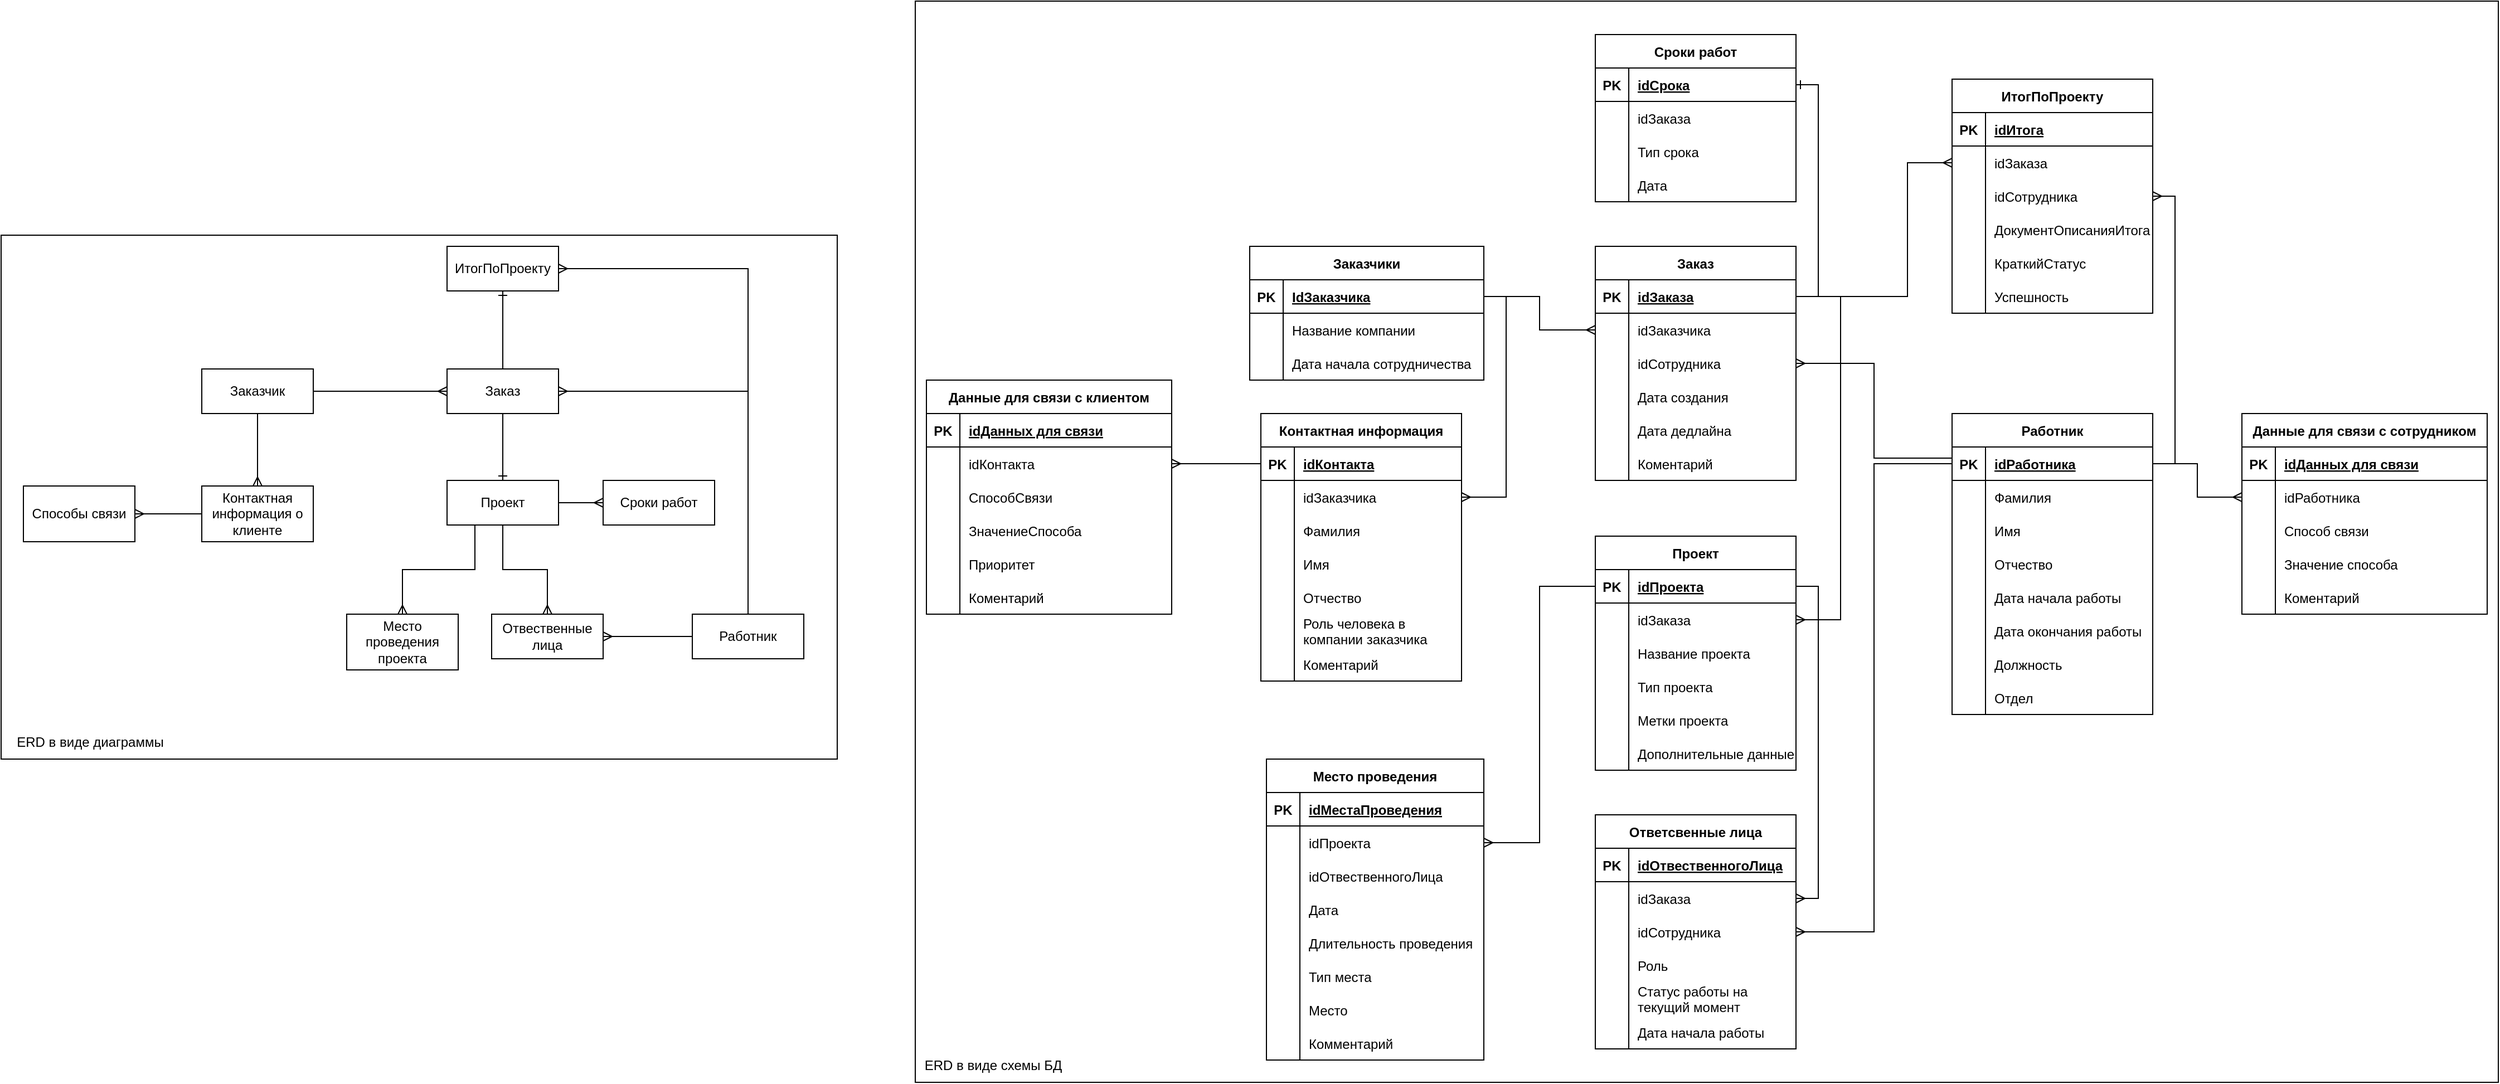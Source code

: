 <mxfile version="20.6.2" type="device"><diagram id="rT0wZrkB2wKLsIiyu3Km" name="Страница 1"><mxGraphModel dx="4528" dy="1553" grid="1" gridSize="10" guides="1" tooltips="1" connect="1" arrows="1" fold="1" page="1" pageScale="1" pageWidth="850" pageHeight="1100" math="0" shadow="0"><root><mxCell id="0"/><mxCell id="1" parent="0"/><mxCell id="eREUiQL12OYehcVK9qYw-328" value="" style="rounded=0;whiteSpace=wrap;html=1;" vertex="1" parent="1"><mxGeometry x="20" y="80" width="1420" height="970" as="geometry"/></mxCell><mxCell id="eREUiQL12OYehcVK9qYw-326" value="" style="rounded=0;whiteSpace=wrap;html=1;" vertex="1" parent="1"><mxGeometry x="-800" y="290" width="750" height="470" as="geometry"/></mxCell><mxCell id="eREUiQL12OYehcVK9qYw-3" value="Заказчик" style="whiteSpace=wrap;html=1;align=center;" vertex="1" parent="1"><mxGeometry x="-620" y="410" width="100" height="40" as="geometry"/></mxCell><mxCell id="eREUiQL12OYehcVK9qYw-14" style="edgeStyle=orthogonalEdgeStyle;rounded=0;orthogonalLoop=1;jettySize=auto;html=1;endArrow=ERmany;endFill=0;exitX=0.25;exitY=1;exitDx=0;exitDy=0;" edge="1" parent="1" source="eREUiQL12OYehcVK9qYw-99" target="eREUiQL12OYehcVK9qYw-11"><mxGeometry relative="1" as="geometry"><mxPoint x="-350" y="565" as="sourcePoint"/><Array as="points"><mxPoint x="-375" y="590"/><mxPoint x="-440" y="590"/></Array></mxGeometry></mxCell><mxCell id="eREUiQL12OYehcVK9qYw-18" style="edgeStyle=orthogonalEdgeStyle;rounded=0;orthogonalLoop=1;jettySize=auto;html=1;endArrow=ERmany;endFill=0;exitX=0.5;exitY=1;exitDx=0;exitDy=0;startArrow=none;startFill=0;" edge="1" parent="1" source="eREUiQL12OYehcVK9qYw-99" target="eREUiQL12OYehcVK9qYw-15"><mxGeometry relative="1" as="geometry"><mxPoint x="-350" y="563" as="sourcePoint"/></mxGeometry></mxCell><mxCell id="eREUiQL12OYehcVK9qYw-100" style="edgeStyle=orthogonalEdgeStyle;rounded=0;orthogonalLoop=1;jettySize=auto;html=1;exitX=0.5;exitY=1;exitDx=0;exitDy=0;endArrow=ERone;endFill=0;" edge="1" parent="1" source="eREUiQL12OYehcVK9qYw-4" target="eREUiQL12OYehcVK9qYw-99"><mxGeometry relative="1" as="geometry"/></mxCell><mxCell id="eREUiQL12OYehcVK9qYw-286" style="edgeStyle=orthogonalEdgeStyle;rounded=0;orthogonalLoop=1;jettySize=auto;html=1;exitX=0.5;exitY=0;exitDx=0;exitDy=0;entryX=0.5;entryY=1;entryDx=0;entryDy=0;startArrow=none;startFill=0;endArrow=ERone;endFill=0;" edge="1" parent="1" source="eREUiQL12OYehcVK9qYw-4" target="eREUiQL12OYehcVK9qYw-285"><mxGeometry relative="1" as="geometry"/></mxCell><mxCell id="eREUiQL12OYehcVK9qYw-4" value="Заказ" style="whiteSpace=wrap;html=1;align=center;" vertex="1" parent="1"><mxGeometry x="-400" y="410" width="100" height="40" as="geometry"/></mxCell><mxCell id="eREUiQL12OYehcVK9qYw-5" value="" style="edgeStyle=entityRelationEdgeStyle;fontSize=12;html=1;endArrow=ERmany;endFill=0;rounded=0;entryX=0;entryY=0.5;entryDx=0;entryDy=0;exitX=1;exitY=0.5;exitDx=0;exitDy=0;" edge="1" parent="1" source="eREUiQL12OYehcVK9qYw-3" target="eREUiQL12OYehcVK9qYw-4"><mxGeometry width="100" height="100" relative="1" as="geometry"><mxPoint x="-410" y="560" as="sourcePoint"/><mxPoint x="-310" y="460" as="targetPoint"/></mxGeometry></mxCell><mxCell id="eREUiQL12OYehcVK9qYw-287" style="edgeStyle=orthogonalEdgeStyle;rounded=0;orthogonalLoop=1;jettySize=auto;html=1;exitX=0.5;exitY=0;exitDx=0;exitDy=0;entryX=1;entryY=0.5;entryDx=0;entryDy=0;startArrow=none;startFill=0;endArrow=ERmany;endFill=0;" edge="1" parent="1" source="eREUiQL12OYehcVK9qYw-6" target="eREUiQL12OYehcVK9qYw-285"><mxGeometry relative="1" as="geometry"/></mxCell><mxCell id="eREUiQL12OYehcVK9qYw-6" value="Работник" style="whiteSpace=wrap;html=1;align=center;" vertex="1" parent="1"><mxGeometry x="-180" y="630" width="100" height="40" as="geometry"/></mxCell><mxCell id="eREUiQL12OYehcVK9qYw-9" value="" style="endArrow=ERmany;html=1;rounded=0;endFill=0;entryX=1;entryY=0.5;entryDx=0;entryDy=0;exitX=0.5;exitY=0;exitDx=0;exitDy=0;" edge="1" parent="1" source="eREUiQL12OYehcVK9qYw-6" target="eREUiQL12OYehcVK9qYw-4"><mxGeometry width="50" height="50" relative="1" as="geometry"><mxPoint x="60" y="390" as="sourcePoint"/><mxPoint x="-240" y="630" as="targetPoint"/><Array as="points"><mxPoint x="-130" y="430"/><mxPoint x="-180" y="430"/></Array></mxGeometry></mxCell><mxCell id="eREUiQL12OYehcVK9qYw-11" value="Место проведения проекта" style="whiteSpace=wrap;html=1;align=center;" vertex="1" parent="1"><mxGeometry x="-490" y="630" width="100" height="50" as="geometry"/></mxCell><mxCell id="eREUiQL12OYehcVK9qYw-58" style="edgeStyle=orthogonalEdgeStyle;rounded=0;orthogonalLoop=1;jettySize=auto;html=1;exitX=0;exitY=0.5;exitDx=0;exitDy=0;entryX=1;entryY=0.5;entryDx=0;entryDy=0;endArrow=ERmany;endFill=0;" edge="1" parent="1" source="eREUiQL12OYehcVK9qYw-12" target="eREUiQL12OYehcVK9qYw-57"><mxGeometry relative="1" as="geometry"/></mxCell><mxCell id="eREUiQL12OYehcVK9qYw-12" value="Контактная информация о клиенте" style="whiteSpace=wrap;html=1;align=center;" vertex="1" parent="1"><mxGeometry x="-620" y="515" width="100" height="50" as="geometry"/></mxCell><mxCell id="eREUiQL12OYehcVK9qYw-13" value="" style="endArrow=ERmany;html=1;rounded=0;endFill=0;entryX=0.5;entryY=0;entryDx=0;entryDy=0;exitX=0.5;exitY=1;exitDx=0;exitDy=0;" edge="1" parent="1" source="eREUiQL12OYehcVK9qYw-3" target="eREUiQL12OYehcVK9qYw-12"><mxGeometry width="50" height="50" relative="1" as="geometry"><mxPoint x="-670" y="510" as="sourcePoint"/><mxPoint x="-620" y="460" as="targetPoint"/></mxGeometry></mxCell><mxCell id="eREUiQL12OYehcVK9qYw-15" value="Отвественные лица" style="whiteSpace=wrap;html=1;align=center;" vertex="1" parent="1"><mxGeometry x="-360" y="630" width="100" height="40" as="geometry"/></mxCell><mxCell id="eREUiQL12OYehcVK9qYw-17" value="" style="edgeStyle=entityRelationEdgeStyle;fontSize=12;html=1;endArrow=ERmany;startArrow=none;rounded=0;exitX=0;exitY=0.5;exitDx=0;exitDy=0;startFill=0;entryX=1;entryY=0.5;entryDx=0;entryDy=0;" edge="1" parent="1" source="eREUiQL12OYehcVK9qYw-6" target="eREUiQL12OYehcVK9qYw-15"><mxGeometry width="100" height="100" relative="1" as="geometry"><mxPoint x="-470" y="440" as="sourcePoint"/><mxPoint x="-210" y="700" as="targetPoint"/></mxGeometry></mxCell><mxCell id="eREUiQL12OYehcVK9qYw-19" value="Заказчики" style="shape=table;startSize=30;container=1;collapsible=1;childLayout=tableLayout;fixedRows=1;rowLines=0;fontStyle=1;align=center;resizeLast=1;" vertex="1" parent="1"><mxGeometry x="320" y="300" width="210" height="120" as="geometry"/></mxCell><mxCell id="eREUiQL12OYehcVK9qYw-20" value="" style="shape=tableRow;horizontal=0;startSize=0;swimlaneHead=0;swimlaneBody=0;fillColor=none;collapsible=0;dropTarget=0;points=[[0,0.5],[1,0.5]];portConstraint=eastwest;top=0;left=0;right=0;bottom=1;" vertex="1" parent="eREUiQL12OYehcVK9qYw-19"><mxGeometry y="30" width="210" height="30" as="geometry"/></mxCell><mxCell id="eREUiQL12OYehcVK9qYw-21" value="PK" style="shape=partialRectangle;connectable=0;fillColor=none;top=0;left=0;bottom=0;right=0;fontStyle=1;overflow=hidden;" vertex="1" parent="eREUiQL12OYehcVK9qYw-20"><mxGeometry width="30" height="30" as="geometry"><mxRectangle width="30" height="30" as="alternateBounds"/></mxGeometry></mxCell><mxCell id="eREUiQL12OYehcVK9qYw-22" value="IdЗаказчика" style="shape=partialRectangle;connectable=0;fillColor=none;top=0;left=0;bottom=0;right=0;align=left;spacingLeft=6;fontStyle=5;overflow=hidden;" vertex="1" parent="eREUiQL12OYehcVK9qYw-20"><mxGeometry x="30" width="180" height="30" as="geometry"><mxRectangle width="180" height="30" as="alternateBounds"/></mxGeometry></mxCell><mxCell id="eREUiQL12OYehcVK9qYw-23" value="" style="shape=tableRow;horizontal=0;startSize=0;swimlaneHead=0;swimlaneBody=0;fillColor=none;collapsible=0;dropTarget=0;points=[[0,0.5],[1,0.5]];portConstraint=eastwest;top=0;left=0;right=0;bottom=0;" vertex="1" parent="eREUiQL12OYehcVK9qYw-19"><mxGeometry y="60" width="210" height="30" as="geometry"/></mxCell><mxCell id="eREUiQL12OYehcVK9qYw-24" value="" style="shape=partialRectangle;connectable=0;fillColor=none;top=0;left=0;bottom=0;right=0;editable=1;overflow=hidden;" vertex="1" parent="eREUiQL12OYehcVK9qYw-23"><mxGeometry width="30" height="30" as="geometry"><mxRectangle width="30" height="30" as="alternateBounds"/></mxGeometry></mxCell><mxCell id="eREUiQL12OYehcVK9qYw-25" value="Название компании" style="shape=partialRectangle;connectable=0;fillColor=none;top=0;left=0;bottom=0;right=0;align=left;spacingLeft=6;overflow=hidden;" vertex="1" parent="eREUiQL12OYehcVK9qYw-23"><mxGeometry x="30" width="180" height="30" as="geometry"><mxRectangle width="180" height="30" as="alternateBounds"/></mxGeometry></mxCell><mxCell id="eREUiQL12OYehcVK9qYw-26" value="" style="shape=tableRow;horizontal=0;startSize=0;swimlaneHead=0;swimlaneBody=0;fillColor=none;collapsible=0;dropTarget=0;points=[[0,0.5],[1,0.5]];portConstraint=eastwest;top=0;left=0;right=0;bottom=0;" vertex="1" parent="eREUiQL12OYehcVK9qYw-19"><mxGeometry y="90" width="210" height="30" as="geometry"/></mxCell><mxCell id="eREUiQL12OYehcVK9qYw-27" value="" style="shape=partialRectangle;connectable=0;fillColor=none;top=0;left=0;bottom=0;right=0;editable=1;overflow=hidden;" vertex="1" parent="eREUiQL12OYehcVK9qYw-26"><mxGeometry width="30" height="30" as="geometry"><mxRectangle width="30" height="30" as="alternateBounds"/></mxGeometry></mxCell><mxCell id="eREUiQL12OYehcVK9qYw-28" value="Дата начала сотрудничества" style="shape=partialRectangle;connectable=0;fillColor=none;top=0;left=0;bottom=0;right=0;align=left;spacingLeft=6;overflow=hidden;" vertex="1" parent="eREUiQL12OYehcVK9qYw-26"><mxGeometry x="30" width="180" height="30" as="geometry"><mxRectangle width="180" height="30" as="alternateBounds"/></mxGeometry></mxCell><mxCell id="eREUiQL12OYehcVK9qYw-32" value="Контактная информация" style="shape=table;startSize=30;container=1;collapsible=1;childLayout=tableLayout;fixedRows=1;rowLines=0;fontStyle=1;align=center;resizeLast=1;" vertex="1" parent="1"><mxGeometry x="330" y="450" width="180" height="240" as="geometry"/></mxCell><mxCell id="eREUiQL12OYehcVK9qYw-33" value="" style="shape=tableRow;horizontal=0;startSize=0;swimlaneHead=0;swimlaneBody=0;fillColor=none;collapsible=0;dropTarget=0;points=[[0,0.5],[1,0.5]];portConstraint=eastwest;top=0;left=0;right=0;bottom=1;" vertex="1" parent="eREUiQL12OYehcVK9qYw-32"><mxGeometry y="30" width="180" height="30" as="geometry"/></mxCell><mxCell id="eREUiQL12OYehcVK9qYw-34" value="PK" style="shape=partialRectangle;connectable=0;fillColor=none;top=0;left=0;bottom=0;right=0;fontStyle=1;overflow=hidden;" vertex="1" parent="eREUiQL12OYehcVK9qYw-33"><mxGeometry width="30" height="30" as="geometry"><mxRectangle width="30" height="30" as="alternateBounds"/></mxGeometry></mxCell><mxCell id="eREUiQL12OYehcVK9qYw-35" value="idКонтакта" style="shape=partialRectangle;connectable=0;fillColor=none;top=0;left=0;bottom=0;right=0;align=left;spacingLeft=6;fontStyle=5;overflow=hidden;" vertex="1" parent="eREUiQL12OYehcVK9qYw-33"><mxGeometry x="30" width="150" height="30" as="geometry"><mxRectangle width="150" height="30" as="alternateBounds"/></mxGeometry></mxCell><mxCell id="eREUiQL12OYehcVK9qYw-36" value="" style="shape=tableRow;horizontal=0;startSize=0;swimlaneHead=0;swimlaneBody=0;fillColor=none;collapsible=0;dropTarget=0;points=[[0,0.5],[1,0.5]];portConstraint=eastwest;top=0;left=0;right=0;bottom=0;" vertex="1" parent="eREUiQL12OYehcVK9qYw-32"><mxGeometry y="60" width="180" height="30" as="geometry"/></mxCell><mxCell id="eREUiQL12OYehcVK9qYw-37" value="" style="shape=partialRectangle;connectable=0;fillColor=none;top=0;left=0;bottom=0;right=0;editable=1;overflow=hidden;" vertex="1" parent="eREUiQL12OYehcVK9qYw-36"><mxGeometry width="30" height="30" as="geometry"><mxRectangle width="30" height="30" as="alternateBounds"/></mxGeometry></mxCell><mxCell id="eREUiQL12OYehcVK9qYw-38" value="idЗаказчика" style="shape=partialRectangle;connectable=0;fillColor=none;top=0;left=0;bottom=0;right=0;align=left;spacingLeft=6;overflow=hidden;" vertex="1" parent="eREUiQL12OYehcVK9qYw-36"><mxGeometry x="30" width="150" height="30" as="geometry"><mxRectangle width="150" height="30" as="alternateBounds"/></mxGeometry></mxCell><mxCell id="eREUiQL12OYehcVK9qYw-39" value="" style="shape=tableRow;horizontal=0;startSize=0;swimlaneHead=0;swimlaneBody=0;fillColor=none;collapsible=0;dropTarget=0;points=[[0,0.5],[1,0.5]];portConstraint=eastwest;top=0;left=0;right=0;bottom=0;" vertex="1" parent="eREUiQL12OYehcVK9qYw-32"><mxGeometry y="90" width="180" height="30" as="geometry"/></mxCell><mxCell id="eREUiQL12OYehcVK9qYw-40" value="" style="shape=partialRectangle;connectable=0;fillColor=none;top=0;left=0;bottom=0;right=0;editable=1;overflow=hidden;" vertex="1" parent="eREUiQL12OYehcVK9qYw-39"><mxGeometry width="30" height="30" as="geometry"><mxRectangle width="30" height="30" as="alternateBounds"/></mxGeometry></mxCell><mxCell id="eREUiQL12OYehcVK9qYw-41" value="Фамилия" style="shape=partialRectangle;connectable=0;fillColor=none;top=0;left=0;bottom=0;right=0;align=left;spacingLeft=6;overflow=hidden;" vertex="1" parent="eREUiQL12OYehcVK9qYw-39"><mxGeometry x="30" width="150" height="30" as="geometry"><mxRectangle width="150" height="30" as="alternateBounds"/></mxGeometry></mxCell><mxCell id="eREUiQL12OYehcVK9qYw-42" value="" style="shape=tableRow;horizontal=0;startSize=0;swimlaneHead=0;swimlaneBody=0;fillColor=none;collapsible=0;dropTarget=0;points=[[0,0.5],[1,0.5]];portConstraint=eastwest;top=0;left=0;right=0;bottom=0;" vertex="1" parent="eREUiQL12OYehcVK9qYw-32"><mxGeometry y="120" width="180" height="30" as="geometry"/></mxCell><mxCell id="eREUiQL12OYehcVK9qYw-43" value="" style="shape=partialRectangle;connectable=0;fillColor=none;top=0;left=0;bottom=0;right=0;editable=1;overflow=hidden;" vertex="1" parent="eREUiQL12OYehcVK9qYw-42"><mxGeometry width="30" height="30" as="geometry"><mxRectangle width="30" height="30" as="alternateBounds"/></mxGeometry></mxCell><mxCell id="eREUiQL12OYehcVK9qYw-44" value="Имя" style="shape=partialRectangle;connectable=0;fillColor=none;top=0;left=0;bottom=0;right=0;align=left;spacingLeft=6;overflow=hidden;" vertex="1" parent="eREUiQL12OYehcVK9qYw-42"><mxGeometry x="30" width="150" height="30" as="geometry"><mxRectangle width="150" height="30" as="alternateBounds"/></mxGeometry></mxCell><mxCell id="eREUiQL12OYehcVK9qYw-45" value="" style="shape=tableRow;horizontal=0;startSize=0;swimlaneHead=0;swimlaneBody=0;fillColor=none;collapsible=0;dropTarget=0;points=[[0,0.5],[1,0.5]];portConstraint=eastwest;top=0;left=0;right=0;bottom=0;" vertex="1" parent="eREUiQL12OYehcVK9qYw-32"><mxGeometry y="150" width="180" height="30" as="geometry"/></mxCell><mxCell id="eREUiQL12OYehcVK9qYw-46" value="" style="shape=partialRectangle;connectable=0;fillColor=none;top=0;left=0;bottom=0;right=0;editable=1;overflow=hidden;" vertex="1" parent="eREUiQL12OYehcVK9qYw-45"><mxGeometry width="30" height="30" as="geometry"><mxRectangle width="30" height="30" as="alternateBounds"/></mxGeometry></mxCell><mxCell id="eREUiQL12OYehcVK9qYw-47" value="Отчество" style="shape=partialRectangle;connectable=0;fillColor=none;top=0;left=0;bottom=0;right=0;align=left;spacingLeft=6;overflow=hidden;" vertex="1" parent="eREUiQL12OYehcVK9qYw-45"><mxGeometry x="30" width="150" height="30" as="geometry"><mxRectangle width="150" height="30" as="alternateBounds"/></mxGeometry></mxCell><mxCell id="eREUiQL12OYehcVK9qYw-48" value="" style="shape=tableRow;horizontal=0;startSize=0;swimlaneHead=0;swimlaneBody=0;fillColor=none;collapsible=0;dropTarget=0;points=[[0,0.5],[1,0.5]];portConstraint=eastwest;top=0;left=0;right=0;bottom=0;" vertex="1" parent="eREUiQL12OYehcVK9qYw-32"><mxGeometry y="180" width="180" height="30" as="geometry"/></mxCell><mxCell id="eREUiQL12OYehcVK9qYw-49" value="" style="shape=partialRectangle;connectable=0;fillColor=none;top=0;left=0;bottom=0;right=0;editable=1;overflow=hidden;" vertex="1" parent="eREUiQL12OYehcVK9qYw-48"><mxGeometry width="30" height="30" as="geometry"><mxRectangle width="30" height="30" as="alternateBounds"/></mxGeometry></mxCell><mxCell id="eREUiQL12OYehcVK9qYw-50" value="Роль человека в &#10;компании заказчика" style="shape=partialRectangle;connectable=0;fillColor=none;top=0;left=0;bottom=0;right=0;align=left;spacingLeft=6;overflow=hidden;" vertex="1" parent="eREUiQL12OYehcVK9qYw-48"><mxGeometry x="30" width="150" height="30" as="geometry"><mxRectangle width="150" height="30" as="alternateBounds"/></mxGeometry></mxCell><mxCell id="eREUiQL12OYehcVK9qYw-77" value="" style="shape=tableRow;horizontal=0;startSize=0;swimlaneHead=0;swimlaneBody=0;fillColor=none;collapsible=0;dropTarget=0;points=[[0,0.5],[1,0.5]];portConstraint=eastwest;top=0;left=0;right=0;bottom=0;" vertex="1" parent="eREUiQL12OYehcVK9qYw-32"><mxGeometry y="210" width="180" height="30" as="geometry"/></mxCell><mxCell id="eREUiQL12OYehcVK9qYw-78" value="" style="shape=partialRectangle;connectable=0;fillColor=none;top=0;left=0;bottom=0;right=0;editable=1;overflow=hidden;" vertex="1" parent="eREUiQL12OYehcVK9qYw-77"><mxGeometry width="30" height="30" as="geometry"><mxRectangle width="30" height="30" as="alternateBounds"/></mxGeometry></mxCell><mxCell id="eREUiQL12OYehcVK9qYw-79" value="Коментарий" style="shape=partialRectangle;connectable=0;fillColor=none;top=0;left=0;bottom=0;right=0;align=left;spacingLeft=6;overflow=hidden;" vertex="1" parent="eREUiQL12OYehcVK9qYw-77"><mxGeometry x="30" width="150" height="30" as="geometry"><mxRectangle width="150" height="30" as="alternateBounds"/></mxGeometry></mxCell><mxCell id="eREUiQL12OYehcVK9qYw-57" value="Способы связи" style="whiteSpace=wrap;html=1;align=center;" vertex="1" parent="1"><mxGeometry x="-780" y="515" width="100" height="50" as="geometry"/></mxCell><mxCell id="eREUiQL12OYehcVK9qYw-62" value="Данные для связи с клиентом" style="shape=table;startSize=30;container=1;collapsible=1;childLayout=tableLayout;fixedRows=1;rowLines=0;fontStyle=1;align=center;resizeLast=1;" vertex="1" parent="1"><mxGeometry x="30" y="420" width="220" height="210" as="geometry"/></mxCell><mxCell id="eREUiQL12OYehcVK9qYw-63" value="" style="shape=tableRow;horizontal=0;startSize=0;swimlaneHead=0;swimlaneBody=0;fillColor=none;collapsible=0;dropTarget=0;points=[[0,0.5],[1,0.5]];portConstraint=eastwest;top=0;left=0;right=0;bottom=1;" vertex="1" parent="eREUiQL12OYehcVK9qYw-62"><mxGeometry y="30" width="220" height="30" as="geometry"/></mxCell><mxCell id="eREUiQL12OYehcVK9qYw-64" value="PK" style="shape=partialRectangle;connectable=0;fillColor=none;top=0;left=0;bottom=0;right=0;fontStyle=1;overflow=hidden;" vertex="1" parent="eREUiQL12OYehcVK9qYw-63"><mxGeometry width="30" height="30" as="geometry"><mxRectangle width="30" height="30" as="alternateBounds"/></mxGeometry></mxCell><mxCell id="eREUiQL12OYehcVK9qYw-65" value="idДанных для связи" style="shape=partialRectangle;connectable=0;fillColor=none;top=0;left=0;bottom=0;right=0;align=left;spacingLeft=6;fontStyle=5;overflow=hidden;" vertex="1" parent="eREUiQL12OYehcVK9qYw-63"><mxGeometry x="30" width="190" height="30" as="geometry"><mxRectangle width="190" height="30" as="alternateBounds"/></mxGeometry></mxCell><mxCell id="eREUiQL12OYehcVK9qYw-66" value="" style="shape=tableRow;horizontal=0;startSize=0;swimlaneHead=0;swimlaneBody=0;fillColor=none;collapsible=0;dropTarget=0;points=[[0,0.5],[1,0.5]];portConstraint=eastwest;top=0;left=0;right=0;bottom=0;" vertex="1" parent="eREUiQL12OYehcVK9qYw-62"><mxGeometry y="60" width="220" height="30" as="geometry"/></mxCell><mxCell id="eREUiQL12OYehcVK9qYw-67" value="" style="shape=partialRectangle;connectable=0;fillColor=none;top=0;left=0;bottom=0;right=0;editable=1;overflow=hidden;" vertex="1" parent="eREUiQL12OYehcVK9qYw-66"><mxGeometry width="30" height="30" as="geometry"><mxRectangle width="30" height="30" as="alternateBounds"/></mxGeometry></mxCell><mxCell id="eREUiQL12OYehcVK9qYw-68" value="idКонтакта" style="shape=partialRectangle;connectable=0;fillColor=none;top=0;left=0;bottom=0;right=0;align=left;spacingLeft=6;overflow=hidden;" vertex="1" parent="eREUiQL12OYehcVK9qYw-66"><mxGeometry x="30" width="190" height="30" as="geometry"><mxRectangle width="190" height="30" as="alternateBounds"/></mxGeometry></mxCell><mxCell id="eREUiQL12OYehcVK9qYw-69" value="" style="shape=tableRow;horizontal=0;startSize=0;swimlaneHead=0;swimlaneBody=0;fillColor=none;collapsible=0;dropTarget=0;points=[[0,0.5],[1,0.5]];portConstraint=eastwest;top=0;left=0;right=0;bottom=0;" vertex="1" parent="eREUiQL12OYehcVK9qYw-62"><mxGeometry y="90" width="220" height="30" as="geometry"/></mxCell><mxCell id="eREUiQL12OYehcVK9qYw-70" value="" style="shape=partialRectangle;connectable=0;fillColor=none;top=0;left=0;bottom=0;right=0;editable=1;overflow=hidden;" vertex="1" parent="eREUiQL12OYehcVK9qYw-69"><mxGeometry width="30" height="30" as="geometry"><mxRectangle width="30" height="30" as="alternateBounds"/></mxGeometry></mxCell><mxCell id="eREUiQL12OYehcVK9qYw-71" value="СпособСвязи" style="shape=partialRectangle;connectable=0;fillColor=none;top=0;left=0;bottom=0;right=0;align=left;spacingLeft=6;overflow=hidden;" vertex="1" parent="eREUiQL12OYehcVK9qYw-69"><mxGeometry x="30" width="190" height="30" as="geometry"><mxRectangle width="190" height="30" as="alternateBounds"/></mxGeometry></mxCell><mxCell id="eREUiQL12OYehcVK9qYw-72" value="" style="shape=tableRow;horizontal=0;startSize=0;swimlaneHead=0;swimlaneBody=0;fillColor=none;collapsible=0;dropTarget=0;points=[[0,0.5],[1,0.5]];portConstraint=eastwest;top=0;left=0;right=0;bottom=0;" vertex="1" parent="eREUiQL12OYehcVK9qYw-62"><mxGeometry y="120" width="220" height="30" as="geometry"/></mxCell><mxCell id="eREUiQL12OYehcVK9qYw-73" value="" style="shape=partialRectangle;connectable=0;fillColor=none;top=0;left=0;bottom=0;right=0;editable=1;overflow=hidden;" vertex="1" parent="eREUiQL12OYehcVK9qYw-72"><mxGeometry width="30" height="30" as="geometry"><mxRectangle width="30" height="30" as="alternateBounds"/></mxGeometry></mxCell><mxCell id="eREUiQL12OYehcVK9qYw-74" value="ЗначениеСпособа" style="shape=partialRectangle;connectable=0;fillColor=none;top=0;left=0;bottom=0;right=0;align=left;spacingLeft=6;overflow=hidden;" vertex="1" parent="eREUiQL12OYehcVK9qYw-72"><mxGeometry x="30" width="190" height="30" as="geometry"><mxRectangle width="190" height="30" as="alternateBounds"/></mxGeometry></mxCell><mxCell id="eREUiQL12OYehcVK9qYw-321" value="" style="shape=tableRow;horizontal=0;startSize=0;swimlaneHead=0;swimlaneBody=0;fillColor=none;collapsible=0;dropTarget=0;points=[[0,0.5],[1,0.5]];portConstraint=eastwest;top=0;left=0;right=0;bottom=0;" vertex="1" parent="eREUiQL12OYehcVK9qYw-62"><mxGeometry y="150" width="220" height="30" as="geometry"/></mxCell><mxCell id="eREUiQL12OYehcVK9qYw-322" value="" style="shape=partialRectangle;connectable=0;fillColor=none;top=0;left=0;bottom=0;right=0;editable=1;overflow=hidden;" vertex="1" parent="eREUiQL12OYehcVK9qYw-321"><mxGeometry width="30" height="30" as="geometry"><mxRectangle width="30" height="30" as="alternateBounds"/></mxGeometry></mxCell><mxCell id="eREUiQL12OYehcVK9qYw-323" value="Приоритет" style="shape=partialRectangle;connectable=0;fillColor=none;top=0;left=0;bottom=0;right=0;align=left;spacingLeft=6;overflow=hidden;" vertex="1" parent="eREUiQL12OYehcVK9qYw-321"><mxGeometry x="30" width="190" height="30" as="geometry"><mxRectangle width="190" height="30" as="alternateBounds"/></mxGeometry></mxCell><mxCell id="eREUiQL12OYehcVK9qYw-80" value="" style="shape=tableRow;horizontal=0;startSize=0;swimlaneHead=0;swimlaneBody=0;fillColor=none;collapsible=0;dropTarget=0;points=[[0,0.5],[1,0.5]];portConstraint=eastwest;top=0;left=0;right=0;bottom=0;" vertex="1" parent="eREUiQL12OYehcVK9qYw-62"><mxGeometry y="180" width="220" height="30" as="geometry"/></mxCell><mxCell id="eREUiQL12OYehcVK9qYw-81" value="" style="shape=partialRectangle;connectable=0;fillColor=none;top=0;left=0;bottom=0;right=0;editable=1;overflow=hidden;" vertex="1" parent="eREUiQL12OYehcVK9qYw-80"><mxGeometry width="30" height="30" as="geometry"><mxRectangle width="30" height="30" as="alternateBounds"/></mxGeometry></mxCell><mxCell id="eREUiQL12OYehcVK9qYw-82" value="Коментарий" style="shape=partialRectangle;connectable=0;fillColor=none;top=0;left=0;bottom=0;right=0;align=left;spacingLeft=6;overflow=hidden;" vertex="1" parent="eREUiQL12OYehcVK9qYw-80"><mxGeometry x="30" width="190" height="30" as="geometry"><mxRectangle width="190" height="30" as="alternateBounds"/></mxGeometry></mxCell><mxCell id="eREUiQL12OYehcVK9qYw-75" style="edgeStyle=orthogonalEdgeStyle;rounded=0;orthogonalLoop=1;jettySize=auto;html=1;exitX=0;exitY=0.5;exitDx=0;exitDy=0;endArrow=ERmany;endFill=0;" edge="1" parent="1" source="eREUiQL12OYehcVK9qYw-33" target="eREUiQL12OYehcVK9qYw-66"><mxGeometry relative="1" as="geometry"/></mxCell><mxCell id="eREUiQL12OYehcVK9qYw-76" style="edgeStyle=orthogonalEdgeStyle;rounded=0;orthogonalLoop=1;jettySize=auto;html=1;exitX=1;exitY=0.5;exitDx=0;exitDy=0;entryX=1;entryY=0.5;entryDx=0;entryDy=0;endArrow=ERmany;endFill=0;" edge="1" parent="1" source="eREUiQL12OYehcVK9qYw-20" target="eREUiQL12OYehcVK9qYw-36"><mxGeometry relative="1" as="geometry"/></mxCell><mxCell id="eREUiQL12OYehcVK9qYw-86" value="Заказ" style="shape=table;startSize=30;container=1;collapsible=1;childLayout=tableLayout;fixedRows=1;rowLines=0;fontStyle=1;align=center;resizeLast=1;" vertex="1" parent="1"><mxGeometry x="630" y="300" width="180" height="210" as="geometry"/></mxCell><mxCell id="eREUiQL12OYehcVK9qYw-87" value="" style="shape=tableRow;horizontal=0;startSize=0;swimlaneHead=0;swimlaneBody=0;fillColor=none;collapsible=0;dropTarget=0;points=[[0,0.5],[1,0.5]];portConstraint=eastwest;top=0;left=0;right=0;bottom=1;" vertex="1" parent="eREUiQL12OYehcVK9qYw-86"><mxGeometry y="30" width="180" height="30" as="geometry"/></mxCell><mxCell id="eREUiQL12OYehcVK9qYw-88" value="PK" style="shape=partialRectangle;connectable=0;fillColor=none;top=0;left=0;bottom=0;right=0;fontStyle=1;overflow=hidden;" vertex="1" parent="eREUiQL12OYehcVK9qYw-87"><mxGeometry width="30" height="30" as="geometry"><mxRectangle width="30" height="30" as="alternateBounds"/></mxGeometry></mxCell><mxCell id="eREUiQL12OYehcVK9qYw-89" value="idЗаказа" style="shape=partialRectangle;connectable=0;fillColor=none;top=0;left=0;bottom=0;right=0;align=left;spacingLeft=6;fontStyle=5;overflow=hidden;" vertex="1" parent="eREUiQL12OYehcVK9qYw-87"><mxGeometry x="30" width="150" height="30" as="geometry"><mxRectangle width="150" height="30" as="alternateBounds"/></mxGeometry></mxCell><mxCell id="eREUiQL12OYehcVK9qYw-90" value="" style="shape=tableRow;horizontal=0;startSize=0;swimlaneHead=0;swimlaneBody=0;fillColor=none;collapsible=0;dropTarget=0;points=[[0,0.5],[1,0.5]];portConstraint=eastwest;top=0;left=0;right=0;bottom=0;" vertex="1" parent="eREUiQL12OYehcVK9qYw-86"><mxGeometry y="60" width="180" height="30" as="geometry"/></mxCell><mxCell id="eREUiQL12OYehcVK9qYw-91" value="" style="shape=partialRectangle;connectable=0;fillColor=none;top=0;left=0;bottom=0;right=0;editable=1;overflow=hidden;" vertex="1" parent="eREUiQL12OYehcVK9qYw-90"><mxGeometry width="30" height="30" as="geometry"><mxRectangle width="30" height="30" as="alternateBounds"/></mxGeometry></mxCell><mxCell id="eREUiQL12OYehcVK9qYw-92" value="idЗаказчика" style="shape=partialRectangle;connectable=0;fillColor=none;top=0;left=0;bottom=0;right=0;align=left;spacingLeft=6;overflow=hidden;" vertex="1" parent="eREUiQL12OYehcVK9qYw-90"><mxGeometry x="30" width="150" height="30" as="geometry"><mxRectangle width="150" height="30" as="alternateBounds"/></mxGeometry></mxCell><mxCell id="eREUiQL12OYehcVK9qYw-93" value="" style="shape=tableRow;horizontal=0;startSize=0;swimlaneHead=0;swimlaneBody=0;fillColor=none;collapsible=0;dropTarget=0;points=[[0,0.5],[1,0.5]];portConstraint=eastwest;top=0;left=0;right=0;bottom=0;" vertex="1" parent="eREUiQL12OYehcVK9qYw-86"><mxGeometry y="90" width="180" height="30" as="geometry"/></mxCell><mxCell id="eREUiQL12OYehcVK9qYw-94" value="" style="shape=partialRectangle;connectable=0;fillColor=none;top=0;left=0;bottom=0;right=0;editable=1;overflow=hidden;" vertex="1" parent="eREUiQL12OYehcVK9qYw-93"><mxGeometry width="30" height="30" as="geometry"><mxRectangle width="30" height="30" as="alternateBounds"/></mxGeometry></mxCell><mxCell id="eREUiQL12OYehcVK9qYw-95" value="idСотрудника" style="shape=partialRectangle;connectable=0;fillColor=none;top=0;left=0;bottom=0;right=0;align=left;spacingLeft=6;overflow=hidden;" vertex="1" parent="eREUiQL12OYehcVK9qYw-93"><mxGeometry x="30" width="150" height="30" as="geometry"><mxRectangle width="150" height="30" as="alternateBounds"/></mxGeometry></mxCell><mxCell id="eREUiQL12OYehcVK9qYw-145" value="" style="shape=tableRow;horizontal=0;startSize=0;swimlaneHead=0;swimlaneBody=0;fillColor=none;collapsible=0;dropTarget=0;points=[[0,0.5],[1,0.5]];portConstraint=eastwest;top=0;left=0;right=0;bottom=0;" vertex="1" parent="eREUiQL12OYehcVK9qYw-86"><mxGeometry y="120" width="180" height="30" as="geometry"/></mxCell><mxCell id="eREUiQL12OYehcVK9qYw-146" value="" style="shape=partialRectangle;connectable=0;fillColor=none;top=0;left=0;bottom=0;right=0;editable=1;overflow=hidden;" vertex="1" parent="eREUiQL12OYehcVK9qYw-145"><mxGeometry width="30" height="30" as="geometry"><mxRectangle width="30" height="30" as="alternateBounds"/></mxGeometry></mxCell><mxCell id="eREUiQL12OYehcVK9qYw-147" value="Дата создания" style="shape=partialRectangle;connectable=0;fillColor=none;top=0;left=0;bottom=0;right=0;align=left;spacingLeft=6;overflow=hidden;" vertex="1" parent="eREUiQL12OYehcVK9qYw-145"><mxGeometry x="30" width="150" height="30" as="geometry"><mxRectangle width="150" height="30" as="alternateBounds"/></mxGeometry></mxCell><mxCell id="eREUiQL12OYehcVK9qYw-148" value="" style="shape=tableRow;horizontal=0;startSize=0;swimlaneHead=0;swimlaneBody=0;fillColor=none;collapsible=0;dropTarget=0;points=[[0,0.5],[1,0.5]];portConstraint=eastwest;top=0;left=0;right=0;bottom=0;" vertex="1" parent="eREUiQL12OYehcVK9qYw-86"><mxGeometry y="150" width="180" height="30" as="geometry"/></mxCell><mxCell id="eREUiQL12OYehcVK9qYw-149" value="" style="shape=partialRectangle;connectable=0;fillColor=none;top=0;left=0;bottom=0;right=0;editable=1;overflow=hidden;" vertex="1" parent="eREUiQL12OYehcVK9qYw-148"><mxGeometry width="30" height="30" as="geometry"><mxRectangle width="30" height="30" as="alternateBounds"/></mxGeometry></mxCell><mxCell id="eREUiQL12OYehcVK9qYw-150" value="Дата дедлайна" style="shape=partialRectangle;connectable=0;fillColor=none;top=0;left=0;bottom=0;right=0;align=left;spacingLeft=6;overflow=hidden;" vertex="1" parent="eREUiQL12OYehcVK9qYw-148"><mxGeometry x="30" width="150" height="30" as="geometry"><mxRectangle width="150" height="30" as="alternateBounds"/></mxGeometry></mxCell><mxCell id="eREUiQL12OYehcVK9qYw-158" value="" style="shape=tableRow;horizontal=0;startSize=0;swimlaneHead=0;swimlaneBody=0;fillColor=none;collapsible=0;dropTarget=0;points=[[0,0.5],[1,0.5]];portConstraint=eastwest;top=0;left=0;right=0;bottom=0;" vertex="1" parent="eREUiQL12OYehcVK9qYw-86"><mxGeometry y="180" width="180" height="30" as="geometry"/></mxCell><mxCell id="eREUiQL12OYehcVK9qYw-159" value="" style="shape=partialRectangle;connectable=0;fillColor=none;top=0;left=0;bottom=0;right=0;editable=1;overflow=hidden;" vertex="1" parent="eREUiQL12OYehcVK9qYw-158"><mxGeometry width="30" height="30" as="geometry"><mxRectangle width="30" height="30" as="alternateBounds"/></mxGeometry></mxCell><mxCell id="eREUiQL12OYehcVK9qYw-160" value="Коментарий" style="shape=partialRectangle;connectable=0;fillColor=none;top=0;left=0;bottom=0;right=0;align=left;spacingLeft=6;overflow=hidden;" vertex="1" parent="eREUiQL12OYehcVK9qYw-158"><mxGeometry x="30" width="150" height="30" as="geometry"><mxRectangle width="150" height="30" as="alternateBounds"/></mxGeometry></mxCell><mxCell id="eREUiQL12OYehcVK9qYw-162" style="edgeStyle=orthogonalEdgeStyle;rounded=0;orthogonalLoop=1;jettySize=auto;html=1;exitX=1;exitY=0.5;exitDx=0;exitDy=0;endArrow=ERmany;endFill=0;" edge="1" parent="1" source="eREUiQL12OYehcVK9qYw-99" target="eREUiQL12OYehcVK9qYw-161"><mxGeometry relative="1" as="geometry"/></mxCell><mxCell id="eREUiQL12OYehcVK9qYw-99" value="Проект" style="whiteSpace=wrap;html=1;align=center;" vertex="1" parent="1"><mxGeometry x="-400" y="510" width="100" height="40" as="geometry"/></mxCell><mxCell id="eREUiQL12OYehcVK9qYw-102" style="edgeStyle=orthogonalEdgeStyle;rounded=0;orthogonalLoop=1;jettySize=auto;html=1;exitX=1;exitY=0.5;exitDx=0;exitDy=0;entryX=0;entryY=0.5;entryDx=0;entryDy=0;endArrow=ERmany;endFill=0;" edge="1" parent="1" source="eREUiQL12OYehcVK9qYw-20" target="eREUiQL12OYehcVK9qYw-90"><mxGeometry relative="1" as="geometry"/></mxCell><mxCell id="eREUiQL12OYehcVK9qYw-103" value="Работник" style="shape=table;startSize=30;container=1;collapsible=1;childLayout=tableLayout;fixedRows=1;rowLines=0;fontStyle=1;align=center;resizeLast=1;" vertex="1" parent="1"><mxGeometry x="950" y="450" width="180" height="270" as="geometry"/></mxCell><mxCell id="eREUiQL12OYehcVK9qYw-104" value="" style="shape=tableRow;horizontal=0;startSize=0;swimlaneHead=0;swimlaneBody=0;fillColor=none;collapsible=0;dropTarget=0;points=[[0,0.5],[1,0.5]];portConstraint=eastwest;top=0;left=0;right=0;bottom=1;" vertex="1" parent="eREUiQL12OYehcVK9qYw-103"><mxGeometry y="30" width="180" height="30" as="geometry"/></mxCell><mxCell id="eREUiQL12OYehcVK9qYw-105" value="PK" style="shape=partialRectangle;connectable=0;fillColor=none;top=0;left=0;bottom=0;right=0;fontStyle=1;overflow=hidden;" vertex="1" parent="eREUiQL12OYehcVK9qYw-104"><mxGeometry width="30" height="30" as="geometry"><mxRectangle width="30" height="30" as="alternateBounds"/></mxGeometry></mxCell><mxCell id="eREUiQL12OYehcVK9qYw-106" value="idРаботника" style="shape=partialRectangle;connectable=0;fillColor=none;top=0;left=0;bottom=0;right=0;align=left;spacingLeft=6;fontStyle=5;overflow=hidden;" vertex="1" parent="eREUiQL12OYehcVK9qYw-104"><mxGeometry x="30" width="150" height="30" as="geometry"><mxRectangle width="150" height="30" as="alternateBounds"/></mxGeometry></mxCell><mxCell id="eREUiQL12OYehcVK9qYw-107" value="" style="shape=tableRow;horizontal=0;startSize=0;swimlaneHead=0;swimlaneBody=0;fillColor=none;collapsible=0;dropTarget=0;points=[[0,0.5],[1,0.5]];portConstraint=eastwest;top=0;left=0;right=0;bottom=0;" vertex="1" parent="eREUiQL12OYehcVK9qYw-103"><mxGeometry y="60" width="180" height="30" as="geometry"/></mxCell><mxCell id="eREUiQL12OYehcVK9qYw-108" value="" style="shape=partialRectangle;connectable=0;fillColor=none;top=0;left=0;bottom=0;right=0;editable=1;overflow=hidden;" vertex="1" parent="eREUiQL12OYehcVK9qYw-107"><mxGeometry width="30" height="30" as="geometry"><mxRectangle width="30" height="30" as="alternateBounds"/></mxGeometry></mxCell><mxCell id="eREUiQL12OYehcVK9qYw-109" value="Фамилия" style="shape=partialRectangle;connectable=0;fillColor=none;top=0;left=0;bottom=0;right=0;align=left;spacingLeft=6;overflow=hidden;" vertex="1" parent="eREUiQL12OYehcVK9qYw-107"><mxGeometry x="30" width="150" height="30" as="geometry"><mxRectangle width="150" height="30" as="alternateBounds"/></mxGeometry></mxCell><mxCell id="eREUiQL12OYehcVK9qYw-110" value="" style="shape=tableRow;horizontal=0;startSize=0;swimlaneHead=0;swimlaneBody=0;fillColor=none;collapsible=0;dropTarget=0;points=[[0,0.5],[1,0.5]];portConstraint=eastwest;top=0;left=0;right=0;bottom=0;" vertex="1" parent="eREUiQL12OYehcVK9qYw-103"><mxGeometry y="90" width="180" height="30" as="geometry"/></mxCell><mxCell id="eREUiQL12OYehcVK9qYw-111" value="" style="shape=partialRectangle;connectable=0;fillColor=none;top=0;left=0;bottom=0;right=0;editable=1;overflow=hidden;" vertex="1" parent="eREUiQL12OYehcVK9qYw-110"><mxGeometry width="30" height="30" as="geometry"><mxRectangle width="30" height="30" as="alternateBounds"/></mxGeometry></mxCell><mxCell id="eREUiQL12OYehcVK9qYw-112" value="Имя" style="shape=partialRectangle;connectable=0;fillColor=none;top=0;left=0;bottom=0;right=0;align=left;spacingLeft=6;overflow=hidden;" vertex="1" parent="eREUiQL12OYehcVK9qYw-110"><mxGeometry x="30" width="150" height="30" as="geometry"><mxRectangle width="150" height="30" as="alternateBounds"/></mxGeometry></mxCell><mxCell id="eREUiQL12OYehcVK9qYw-113" value="" style="shape=tableRow;horizontal=0;startSize=0;swimlaneHead=0;swimlaneBody=0;fillColor=none;collapsible=0;dropTarget=0;points=[[0,0.5],[1,0.5]];portConstraint=eastwest;top=0;left=0;right=0;bottom=0;" vertex="1" parent="eREUiQL12OYehcVK9qYw-103"><mxGeometry y="120" width="180" height="30" as="geometry"/></mxCell><mxCell id="eREUiQL12OYehcVK9qYw-114" value="" style="shape=partialRectangle;connectable=0;fillColor=none;top=0;left=0;bottom=0;right=0;editable=1;overflow=hidden;" vertex="1" parent="eREUiQL12OYehcVK9qYw-113"><mxGeometry width="30" height="30" as="geometry"><mxRectangle width="30" height="30" as="alternateBounds"/></mxGeometry></mxCell><mxCell id="eREUiQL12OYehcVK9qYw-115" value="Отчество" style="shape=partialRectangle;connectable=0;fillColor=none;top=0;left=0;bottom=0;right=0;align=left;spacingLeft=6;overflow=hidden;" vertex="1" parent="eREUiQL12OYehcVK9qYw-113"><mxGeometry x="30" width="150" height="30" as="geometry"><mxRectangle width="150" height="30" as="alternateBounds"/></mxGeometry></mxCell><mxCell id="eREUiQL12OYehcVK9qYw-116" value="" style="shape=tableRow;horizontal=0;startSize=0;swimlaneHead=0;swimlaneBody=0;fillColor=none;collapsible=0;dropTarget=0;points=[[0,0.5],[1,0.5]];portConstraint=eastwest;top=0;left=0;right=0;bottom=0;" vertex="1" parent="eREUiQL12OYehcVK9qYw-103"><mxGeometry y="150" width="180" height="30" as="geometry"/></mxCell><mxCell id="eREUiQL12OYehcVK9qYw-117" value="" style="shape=partialRectangle;connectable=0;fillColor=none;top=0;left=0;bottom=0;right=0;editable=1;overflow=hidden;" vertex="1" parent="eREUiQL12OYehcVK9qYw-116"><mxGeometry width="30" height="30" as="geometry"><mxRectangle width="30" height="30" as="alternateBounds"/></mxGeometry></mxCell><mxCell id="eREUiQL12OYehcVK9qYw-118" value="Дата начала работы" style="shape=partialRectangle;connectable=0;fillColor=none;top=0;left=0;bottom=0;right=0;align=left;spacingLeft=6;overflow=hidden;" vertex="1" parent="eREUiQL12OYehcVK9qYw-116"><mxGeometry x="30" width="150" height="30" as="geometry"><mxRectangle width="150" height="30" as="alternateBounds"/></mxGeometry></mxCell><mxCell id="eREUiQL12OYehcVK9qYw-119" value="" style="shape=tableRow;horizontal=0;startSize=0;swimlaneHead=0;swimlaneBody=0;fillColor=none;collapsible=0;dropTarget=0;points=[[0,0.5],[1,0.5]];portConstraint=eastwest;top=0;left=0;right=0;bottom=0;" vertex="1" parent="eREUiQL12OYehcVK9qYw-103"><mxGeometry y="180" width="180" height="30" as="geometry"/></mxCell><mxCell id="eREUiQL12OYehcVK9qYw-120" value="" style="shape=partialRectangle;connectable=0;fillColor=none;top=0;left=0;bottom=0;right=0;editable=1;overflow=hidden;" vertex="1" parent="eREUiQL12OYehcVK9qYw-119"><mxGeometry width="30" height="30" as="geometry"><mxRectangle width="30" height="30" as="alternateBounds"/></mxGeometry></mxCell><mxCell id="eREUiQL12OYehcVK9qYw-121" value="Дата окончания работы" style="shape=partialRectangle;connectable=0;fillColor=none;top=0;left=0;bottom=0;right=0;align=left;spacingLeft=6;overflow=hidden;" vertex="1" parent="eREUiQL12OYehcVK9qYw-119"><mxGeometry x="30" width="150" height="30" as="geometry"><mxRectangle width="150" height="30" as="alternateBounds"/></mxGeometry></mxCell><mxCell id="eREUiQL12OYehcVK9qYw-152" value="" style="shape=tableRow;horizontal=0;startSize=0;swimlaneHead=0;swimlaneBody=0;fillColor=none;collapsible=0;dropTarget=0;points=[[0,0.5],[1,0.5]];portConstraint=eastwest;top=0;left=0;right=0;bottom=0;" vertex="1" parent="eREUiQL12OYehcVK9qYw-103"><mxGeometry y="210" width="180" height="30" as="geometry"/></mxCell><mxCell id="eREUiQL12OYehcVK9qYw-153" value="" style="shape=partialRectangle;connectable=0;fillColor=none;top=0;left=0;bottom=0;right=0;editable=1;overflow=hidden;" vertex="1" parent="eREUiQL12OYehcVK9qYw-152"><mxGeometry width="30" height="30" as="geometry"><mxRectangle width="30" height="30" as="alternateBounds"/></mxGeometry></mxCell><mxCell id="eREUiQL12OYehcVK9qYw-154" value="Должность" style="shape=partialRectangle;connectable=0;fillColor=none;top=0;left=0;bottom=0;right=0;align=left;spacingLeft=6;overflow=hidden;" vertex="1" parent="eREUiQL12OYehcVK9qYw-152"><mxGeometry x="30" width="150" height="30" as="geometry"><mxRectangle width="150" height="30" as="alternateBounds"/></mxGeometry></mxCell><mxCell id="eREUiQL12OYehcVK9qYw-155" value="" style="shape=tableRow;horizontal=0;startSize=0;swimlaneHead=0;swimlaneBody=0;fillColor=none;collapsible=0;dropTarget=0;points=[[0,0.5],[1,0.5]];portConstraint=eastwest;top=0;left=0;right=0;bottom=0;" vertex="1" parent="eREUiQL12OYehcVK9qYw-103"><mxGeometry y="240" width="180" height="30" as="geometry"/></mxCell><mxCell id="eREUiQL12OYehcVK9qYw-156" value="" style="shape=partialRectangle;connectable=0;fillColor=none;top=0;left=0;bottom=0;right=0;editable=1;overflow=hidden;" vertex="1" parent="eREUiQL12OYehcVK9qYw-155"><mxGeometry width="30" height="30" as="geometry"><mxRectangle width="30" height="30" as="alternateBounds"/></mxGeometry></mxCell><mxCell id="eREUiQL12OYehcVK9qYw-157" value="Отдел" style="shape=partialRectangle;connectable=0;fillColor=none;top=0;left=0;bottom=0;right=0;align=left;spacingLeft=6;overflow=hidden;" vertex="1" parent="eREUiQL12OYehcVK9qYw-155"><mxGeometry x="30" width="150" height="30" as="geometry"><mxRectangle width="150" height="30" as="alternateBounds"/></mxGeometry></mxCell><mxCell id="eREUiQL12OYehcVK9qYw-128" value="Данные для связи с сотрудником" style="shape=table;startSize=30;container=1;collapsible=1;childLayout=tableLayout;fixedRows=1;rowLines=0;fontStyle=1;align=center;resizeLast=1;" vertex="1" parent="1"><mxGeometry x="1210" y="450" width="220" height="180" as="geometry"/></mxCell><mxCell id="eREUiQL12OYehcVK9qYw-129" value="" style="shape=tableRow;horizontal=0;startSize=0;swimlaneHead=0;swimlaneBody=0;fillColor=none;collapsible=0;dropTarget=0;points=[[0,0.5],[1,0.5]];portConstraint=eastwest;top=0;left=0;right=0;bottom=1;" vertex="1" parent="eREUiQL12OYehcVK9qYw-128"><mxGeometry y="30" width="220" height="30" as="geometry"/></mxCell><mxCell id="eREUiQL12OYehcVK9qYw-130" value="PK" style="shape=partialRectangle;connectable=0;fillColor=none;top=0;left=0;bottom=0;right=0;fontStyle=1;overflow=hidden;" vertex="1" parent="eREUiQL12OYehcVK9qYw-129"><mxGeometry width="30" height="30" as="geometry"><mxRectangle width="30" height="30" as="alternateBounds"/></mxGeometry></mxCell><mxCell id="eREUiQL12OYehcVK9qYw-131" value="idДанных для связи" style="shape=partialRectangle;connectable=0;fillColor=none;top=0;left=0;bottom=0;right=0;align=left;spacingLeft=6;fontStyle=5;overflow=hidden;" vertex="1" parent="eREUiQL12OYehcVK9qYw-129"><mxGeometry x="30" width="190" height="30" as="geometry"><mxRectangle width="190" height="30" as="alternateBounds"/></mxGeometry></mxCell><mxCell id="eREUiQL12OYehcVK9qYw-132" value="" style="shape=tableRow;horizontal=0;startSize=0;swimlaneHead=0;swimlaneBody=0;fillColor=none;collapsible=0;dropTarget=0;points=[[0,0.5],[1,0.5]];portConstraint=eastwest;top=0;left=0;right=0;bottom=0;" vertex="1" parent="eREUiQL12OYehcVK9qYw-128"><mxGeometry y="60" width="220" height="30" as="geometry"/></mxCell><mxCell id="eREUiQL12OYehcVK9qYw-133" value="" style="shape=partialRectangle;connectable=0;fillColor=none;top=0;left=0;bottom=0;right=0;editable=1;overflow=hidden;" vertex="1" parent="eREUiQL12OYehcVK9qYw-132"><mxGeometry width="30" height="30" as="geometry"><mxRectangle width="30" height="30" as="alternateBounds"/></mxGeometry></mxCell><mxCell id="eREUiQL12OYehcVK9qYw-134" value="idРаботника" style="shape=partialRectangle;connectable=0;fillColor=none;top=0;left=0;bottom=0;right=0;align=left;spacingLeft=6;overflow=hidden;" vertex="1" parent="eREUiQL12OYehcVK9qYw-132"><mxGeometry x="30" width="190" height="30" as="geometry"><mxRectangle width="190" height="30" as="alternateBounds"/></mxGeometry></mxCell><mxCell id="eREUiQL12OYehcVK9qYw-135" value="" style="shape=tableRow;horizontal=0;startSize=0;swimlaneHead=0;swimlaneBody=0;fillColor=none;collapsible=0;dropTarget=0;points=[[0,0.5],[1,0.5]];portConstraint=eastwest;top=0;left=0;right=0;bottom=0;" vertex="1" parent="eREUiQL12OYehcVK9qYw-128"><mxGeometry y="90" width="220" height="30" as="geometry"/></mxCell><mxCell id="eREUiQL12OYehcVK9qYw-136" value="" style="shape=partialRectangle;connectable=0;fillColor=none;top=0;left=0;bottom=0;right=0;editable=1;overflow=hidden;" vertex="1" parent="eREUiQL12OYehcVK9qYw-135"><mxGeometry width="30" height="30" as="geometry"><mxRectangle width="30" height="30" as="alternateBounds"/></mxGeometry></mxCell><mxCell id="eREUiQL12OYehcVK9qYw-137" value="Способ связи" style="shape=partialRectangle;connectable=0;fillColor=none;top=0;left=0;bottom=0;right=0;align=left;spacingLeft=6;overflow=hidden;" vertex="1" parent="eREUiQL12OYehcVK9qYw-135"><mxGeometry x="30" width="190" height="30" as="geometry"><mxRectangle width="190" height="30" as="alternateBounds"/></mxGeometry></mxCell><mxCell id="eREUiQL12OYehcVK9qYw-138" value="" style="shape=tableRow;horizontal=0;startSize=0;swimlaneHead=0;swimlaneBody=0;fillColor=none;collapsible=0;dropTarget=0;points=[[0,0.5],[1,0.5]];portConstraint=eastwest;top=0;left=0;right=0;bottom=0;" vertex="1" parent="eREUiQL12OYehcVK9qYw-128"><mxGeometry y="120" width="220" height="30" as="geometry"/></mxCell><mxCell id="eREUiQL12OYehcVK9qYw-139" value="" style="shape=partialRectangle;connectable=0;fillColor=none;top=0;left=0;bottom=0;right=0;editable=1;overflow=hidden;" vertex="1" parent="eREUiQL12OYehcVK9qYw-138"><mxGeometry width="30" height="30" as="geometry"><mxRectangle width="30" height="30" as="alternateBounds"/></mxGeometry></mxCell><mxCell id="eREUiQL12OYehcVK9qYw-140" value="Значение способа" style="shape=partialRectangle;connectable=0;fillColor=none;top=0;left=0;bottom=0;right=0;align=left;spacingLeft=6;overflow=hidden;" vertex="1" parent="eREUiQL12OYehcVK9qYw-138"><mxGeometry x="30" width="190" height="30" as="geometry"><mxRectangle width="190" height="30" as="alternateBounds"/></mxGeometry></mxCell><mxCell id="eREUiQL12OYehcVK9qYw-141" value="" style="shape=tableRow;horizontal=0;startSize=0;swimlaneHead=0;swimlaneBody=0;fillColor=none;collapsible=0;dropTarget=0;points=[[0,0.5],[1,0.5]];portConstraint=eastwest;top=0;left=0;right=0;bottom=0;" vertex="1" parent="eREUiQL12OYehcVK9qYw-128"><mxGeometry y="150" width="220" height="30" as="geometry"/></mxCell><mxCell id="eREUiQL12OYehcVK9qYw-142" value="" style="shape=partialRectangle;connectable=0;fillColor=none;top=0;left=0;bottom=0;right=0;editable=1;overflow=hidden;" vertex="1" parent="eREUiQL12OYehcVK9qYw-141"><mxGeometry width="30" height="30" as="geometry"><mxRectangle width="30" height="30" as="alternateBounds"/></mxGeometry></mxCell><mxCell id="eREUiQL12OYehcVK9qYw-143" value="Коментарий" style="shape=partialRectangle;connectable=0;fillColor=none;top=0;left=0;bottom=0;right=0;align=left;spacingLeft=6;overflow=hidden;" vertex="1" parent="eREUiQL12OYehcVK9qYw-141"><mxGeometry x="30" width="190" height="30" as="geometry"><mxRectangle width="190" height="30" as="alternateBounds"/></mxGeometry></mxCell><mxCell id="eREUiQL12OYehcVK9qYw-144" style="edgeStyle=orthogonalEdgeStyle;rounded=0;orthogonalLoop=1;jettySize=auto;html=1;exitX=1;exitY=0.5;exitDx=0;exitDy=0;entryX=0;entryY=0.5;entryDx=0;entryDy=0;endArrow=ERmany;endFill=0;" edge="1" parent="1" source="eREUiQL12OYehcVK9qYw-104" target="eREUiQL12OYehcVK9qYw-132"><mxGeometry relative="1" as="geometry"/></mxCell><mxCell id="eREUiQL12OYehcVK9qYw-151" style="edgeStyle=orthogonalEdgeStyle;rounded=0;orthogonalLoop=1;jettySize=auto;html=1;exitX=0;exitY=0.5;exitDx=0;exitDy=0;entryX=1;entryY=0.5;entryDx=0;entryDy=0;endArrow=ERmany;endFill=0;" edge="1" parent="1" source="eREUiQL12OYehcVK9qYw-104" target="eREUiQL12OYehcVK9qYw-93"><mxGeometry relative="1" as="geometry"><Array as="points"><mxPoint x="950" y="490"/><mxPoint x="880" y="490"/><mxPoint x="880" y="405"/></Array></mxGeometry></mxCell><mxCell id="eREUiQL12OYehcVK9qYw-161" value="Сроки работ" style="whiteSpace=wrap;html=1;align=center;" vertex="1" parent="1"><mxGeometry x="-260" y="510" width="100" height="40" as="geometry"/></mxCell><mxCell id="eREUiQL12OYehcVK9qYw-164" value="Сроки работ" style="shape=table;startSize=30;container=1;collapsible=1;childLayout=tableLayout;fixedRows=1;rowLines=0;fontStyle=1;align=center;resizeLast=1;" vertex="1" parent="1"><mxGeometry x="630" y="110" width="180" height="150" as="geometry"/></mxCell><mxCell id="eREUiQL12OYehcVK9qYw-165" value="" style="shape=tableRow;horizontal=0;startSize=0;swimlaneHead=0;swimlaneBody=0;fillColor=none;collapsible=0;dropTarget=0;points=[[0,0.5],[1,0.5]];portConstraint=eastwest;top=0;left=0;right=0;bottom=1;" vertex="1" parent="eREUiQL12OYehcVK9qYw-164"><mxGeometry y="30" width="180" height="30" as="geometry"/></mxCell><mxCell id="eREUiQL12OYehcVK9qYw-166" value="PK" style="shape=partialRectangle;connectable=0;fillColor=none;top=0;left=0;bottom=0;right=0;fontStyle=1;overflow=hidden;" vertex="1" parent="eREUiQL12OYehcVK9qYw-165"><mxGeometry width="30" height="30" as="geometry"><mxRectangle width="30" height="30" as="alternateBounds"/></mxGeometry></mxCell><mxCell id="eREUiQL12OYehcVK9qYw-167" value="idСрока" style="shape=partialRectangle;connectable=0;fillColor=none;top=0;left=0;bottom=0;right=0;align=left;spacingLeft=6;fontStyle=5;overflow=hidden;" vertex="1" parent="eREUiQL12OYehcVK9qYw-165"><mxGeometry x="30" width="150" height="30" as="geometry"><mxRectangle width="150" height="30" as="alternateBounds"/></mxGeometry></mxCell><mxCell id="eREUiQL12OYehcVK9qYw-168" value="" style="shape=tableRow;horizontal=0;startSize=0;swimlaneHead=0;swimlaneBody=0;fillColor=none;collapsible=0;dropTarget=0;points=[[0,0.5],[1,0.5]];portConstraint=eastwest;top=0;left=0;right=0;bottom=0;" vertex="1" parent="eREUiQL12OYehcVK9qYw-164"><mxGeometry y="60" width="180" height="30" as="geometry"/></mxCell><mxCell id="eREUiQL12OYehcVK9qYw-169" value="" style="shape=partialRectangle;connectable=0;fillColor=none;top=0;left=0;bottom=0;right=0;editable=1;overflow=hidden;" vertex="1" parent="eREUiQL12OYehcVK9qYw-168"><mxGeometry width="30" height="30" as="geometry"><mxRectangle width="30" height="30" as="alternateBounds"/></mxGeometry></mxCell><mxCell id="eREUiQL12OYehcVK9qYw-170" value="idЗаказа" style="shape=partialRectangle;connectable=0;fillColor=none;top=0;left=0;bottom=0;right=0;align=left;spacingLeft=6;overflow=hidden;" vertex="1" parent="eREUiQL12OYehcVK9qYw-168"><mxGeometry x="30" width="150" height="30" as="geometry"><mxRectangle width="150" height="30" as="alternateBounds"/></mxGeometry></mxCell><mxCell id="eREUiQL12OYehcVK9qYw-171" value="" style="shape=tableRow;horizontal=0;startSize=0;swimlaneHead=0;swimlaneBody=0;fillColor=none;collapsible=0;dropTarget=0;points=[[0,0.5],[1,0.5]];portConstraint=eastwest;top=0;left=0;right=0;bottom=0;" vertex="1" parent="eREUiQL12OYehcVK9qYw-164"><mxGeometry y="90" width="180" height="30" as="geometry"/></mxCell><mxCell id="eREUiQL12OYehcVK9qYw-172" value="" style="shape=partialRectangle;connectable=0;fillColor=none;top=0;left=0;bottom=0;right=0;editable=1;overflow=hidden;" vertex="1" parent="eREUiQL12OYehcVK9qYw-171"><mxGeometry width="30" height="30" as="geometry"><mxRectangle width="30" height="30" as="alternateBounds"/></mxGeometry></mxCell><mxCell id="eREUiQL12OYehcVK9qYw-173" value="Тип срока" style="shape=partialRectangle;connectable=0;fillColor=none;top=0;left=0;bottom=0;right=0;align=left;spacingLeft=6;overflow=hidden;" vertex="1" parent="eREUiQL12OYehcVK9qYw-171"><mxGeometry x="30" width="150" height="30" as="geometry"><mxRectangle width="150" height="30" as="alternateBounds"/></mxGeometry></mxCell><mxCell id="eREUiQL12OYehcVK9qYw-174" value="" style="shape=tableRow;horizontal=0;startSize=0;swimlaneHead=0;swimlaneBody=0;fillColor=none;collapsible=0;dropTarget=0;points=[[0,0.5],[1,0.5]];portConstraint=eastwest;top=0;left=0;right=0;bottom=0;" vertex="1" parent="eREUiQL12OYehcVK9qYw-164"><mxGeometry y="120" width="180" height="30" as="geometry"/></mxCell><mxCell id="eREUiQL12OYehcVK9qYw-175" value="" style="shape=partialRectangle;connectable=0;fillColor=none;top=0;left=0;bottom=0;right=0;editable=1;overflow=hidden;" vertex="1" parent="eREUiQL12OYehcVK9qYw-174"><mxGeometry width="30" height="30" as="geometry"><mxRectangle width="30" height="30" as="alternateBounds"/></mxGeometry></mxCell><mxCell id="eREUiQL12OYehcVK9qYw-176" value="Дата" style="shape=partialRectangle;connectable=0;fillColor=none;top=0;left=0;bottom=0;right=0;align=left;spacingLeft=6;overflow=hidden;" vertex="1" parent="eREUiQL12OYehcVK9qYw-174"><mxGeometry x="30" width="150" height="30" as="geometry"><mxRectangle width="150" height="30" as="alternateBounds"/></mxGeometry></mxCell><mxCell id="eREUiQL12OYehcVK9qYw-178" style="edgeStyle=orthogonalEdgeStyle;rounded=0;orthogonalLoop=1;jettySize=auto;html=1;exitX=1;exitY=0.5;exitDx=0;exitDy=0;entryX=1;entryY=0.5;entryDx=0;entryDy=0;endArrow=ERone;endFill=0;" edge="1" parent="1" source="eREUiQL12OYehcVK9qYw-87" target="eREUiQL12OYehcVK9qYw-165"><mxGeometry relative="1" as="geometry"/></mxCell><mxCell id="eREUiQL12OYehcVK9qYw-179" value="Проект" style="shape=table;startSize=30;container=1;collapsible=1;childLayout=tableLayout;fixedRows=1;rowLines=0;fontStyle=1;align=center;resizeLast=1;" vertex="1" parent="1"><mxGeometry x="630" y="560" width="180" height="210" as="geometry"/></mxCell><mxCell id="eREUiQL12OYehcVK9qYw-180" value="" style="shape=tableRow;horizontal=0;startSize=0;swimlaneHead=0;swimlaneBody=0;fillColor=none;collapsible=0;dropTarget=0;points=[[0,0.5],[1,0.5]];portConstraint=eastwest;top=0;left=0;right=0;bottom=1;" vertex="1" parent="eREUiQL12OYehcVK9qYw-179"><mxGeometry y="30" width="180" height="30" as="geometry"/></mxCell><mxCell id="eREUiQL12OYehcVK9qYw-181" value="PK" style="shape=partialRectangle;connectable=0;fillColor=none;top=0;left=0;bottom=0;right=0;fontStyle=1;overflow=hidden;" vertex="1" parent="eREUiQL12OYehcVK9qYw-180"><mxGeometry width="30" height="30" as="geometry"><mxRectangle width="30" height="30" as="alternateBounds"/></mxGeometry></mxCell><mxCell id="eREUiQL12OYehcVK9qYw-182" value="idПроекта" style="shape=partialRectangle;connectable=0;fillColor=none;top=0;left=0;bottom=0;right=0;align=left;spacingLeft=6;fontStyle=5;overflow=hidden;" vertex="1" parent="eREUiQL12OYehcVK9qYw-180"><mxGeometry x="30" width="150" height="30" as="geometry"><mxRectangle width="150" height="30" as="alternateBounds"/></mxGeometry></mxCell><mxCell id="eREUiQL12OYehcVK9qYw-183" value="" style="shape=tableRow;horizontal=0;startSize=0;swimlaneHead=0;swimlaneBody=0;fillColor=none;collapsible=0;dropTarget=0;points=[[0,0.5],[1,0.5]];portConstraint=eastwest;top=0;left=0;right=0;bottom=0;" vertex="1" parent="eREUiQL12OYehcVK9qYw-179"><mxGeometry y="60" width="180" height="30" as="geometry"/></mxCell><mxCell id="eREUiQL12OYehcVK9qYw-184" value="" style="shape=partialRectangle;connectable=0;fillColor=none;top=0;left=0;bottom=0;right=0;editable=1;overflow=hidden;" vertex="1" parent="eREUiQL12OYehcVK9qYw-183"><mxGeometry width="30" height="30" as="geometry"><mxRectangle width="30" height="30" as="alternateBounds"/></mxGeometry></mxCell><mxCell id="eREUiQL12OYehcVK9qYw-185" value="idЗаказа" style="shape=partialRectangle;connectable=0;fillColor=none;top=0;left=0;bottom=0;right=0;align=left;spacingLeft=6;overflow=hidden;" vertex="1" parent="eREUiQL12OYehcVK9qYw-183"><mxGeometry x="30" width="150" height="30" as="geometry"><mxRectangle width="150" height="30" as="alternateBounds"/></mxGeometry></mxCell><mxCell id="eREUiQL12OYehcVK9qYw-186" value="" style="shape=tableRow;horizontal=0;startSize=0;swimlaneHead=0;swimlaneBody=0;fillColor=none;collapsible=0;dropTarget=0;points=[[0,0.5],[1,0.5]];portConstraint=eastwest;top=0;left=0;right=0;bottom=0;" vertex="1" parent="eREUiQL12OYehcVK9qYw-179"><mxGeometry y="90" width="180" height="30" as="geometry"/></mxCell><mxCell id="eREUiQL12OYehcVK9qYw-187" value="" style="shape=partialRectangle;connectable=0;fillColor=none;top=0;left=0;bottom=0;right=0;editable=1;overflow=hidden;" vertex="1" parent="eREUiQL12OYehcVK9qYw-186"><mxGeometry width="30" height="30" as="geometry"><mxRectangle width="30" height="30" as="alternateBounds"/></mxGeometry></mxCell><mxCell id="eREUiQL12OYehcVK9qYw-188" value="Название проекта" style="shape=partialRectangle;connectable=0;fillColor=none;top=0;left=0;bottom=0;right=0;align=left;spacingLeft=6;overflow=hidden;" vertex="1" parent="eREUiQL12OYehcVK9qYw-186"><mxGeometry x="30" width="150" height="30" as="geometry"><mxRectangle width="150" height="30" as="alternateBounds"/></mxGeometry></mxCell><mxCell id="eREUiQL12OYehcVK9qYw-189" value="" style="shape=tableRow;horizontal=0;startSize=0;swimlaneHead=0;swimlaneBody=0;fillColor=none;collapsible=0;dropTarget=0;points=[[0,0.5],[1,0.5]];portConstraint=eastwest;top=0;left=0;right=0;bottom=0;" vertex="1" parent="eREUiQL12OYehcVK9qYw-179"><mxGeometry y="120" width="180" height="30" as="geometry"/></mxCell><mxCell id="eREUiQL12OYehcVK9qYw-190" value="" style="shape=partialRectangle;connectable=0;fillColor=none;top=0;left=0;bottom=0;right=0;editable=1;overflow=hidden;" vertex="1" parent="eREUiQL12OYehcVK9qYw-189"><mxGeometry width="30" height="30" as="geometry"><mxRectangle width="30" height="30" as="alternateBounds"/></mxGeometry></mxCell><mxCell id="eREUiQL12OYehcVK9qYw-191" value="Тип проекта" style="shape=partialRectangle;connectable=0;fillColor=none;top=0;left=0;bottom=0;right=0;align=left;spacingLeft=6;overflow=hidden;" vertex="1" parent="eREUiQL12OYehcVK9qYw-189"><mxGeometry x="30" width="150" height="30" as="geometry"><mxRectangle width="150" height="30" as="alternateBounds"/></mxGeometry></mxCell><mxCell id="eREUiQL12OYehcVK9qYw-192" value="" style="shape=tableRow;horizontal=0;startSize=0;swimlaneHead=0;swimlaneBody=0;fillColor=none;collapsible=0;dropTarget=0;points=[[0,0.5],[1,0.5]];portConstraint=eastwest;top=0;left=0;right=0;bottom=0;" vertex="1" parent="eREUiQL12OYehcVK9qYw-179"><mxGeometry y="150" width="180" height="30" as="geometry"/></mxCell><mxCell id="eREUiQL12OYehcVK9qYw-193" value="" style="shape=partialRectangle;connectable=0;fillColor=none;top=0;left=0;bottom=0;right=0;editable=1;overflow=hidden;" vertex="1" parent="eREUiQL12OYehcVK9qYw-192"><mxGeometry width="30" height="30" as="geometry"><mxRectangle width="30" height="30" as="alternateBounds"/></mxGeometry></mxCell><mxCell id="eREUiQL12OYehcVK9qYw-194" value="Метки проекта" style="shape=partialRectangle;connectable=0;fillColor=none;top=0;left=0;bottom=0;right=0;align=left;spacingLeft=6;overflow=hidden;" vertex="1" parent="eREUiQL12OYehcVK9qYw-192"><mxGeometry x="30" width="150" height="30" as="geometry"><mxRectangle width="150" height="30" as="alternateBounds"/></mxGeometry></mxCell><mxCell id="eREUiQL12OYehcVK9qYw-195" value="" style="shape=tableRow;horizontal=0;startSize=0;swimlaneHead=0;swimlaneBody=0;fillColor=none;collapsible=0;dropTarget=0;points=[[0,0.5],[1,0.5]];portConstraint=eastwest;top=0;left=0;right=0;bottom=0;" vertex="1" parent="eREUiQL12OYehcVK9qYw-179"><mxGeometry y="180" width="180" height="30" as="geometry"/></mxCell><mxCell id="eREUiQL12OYehcVK9qYw-196" value="" style="shape=partialRectangle;connectable=0;fillColor=none;top=0;left=0;bottom=0;right=0;editable=1;overflow=hidden;" vertex="1" parent="eREUiQL12OYehcVK9qYw-195"><mxGeometry width="30" height="30" as="geometry"><mxRectangle width="30" height="30" as="alternateBounds"/></mxGeometry></mxCell><mxCell id="eREUiQL12OYehcVK9qYw-197" value="Дополнительные данные" style="shape=partialRectangle;connectable=0;fillColor=none;top=0;left=0;bottom=0;right=0;align=left;spacingLeft=6;overflow=hidden;" vertex="1" parent="eREUiQL12OYehcVK9qYw-195"><mxGeometry x="30" width="150" height="30" as="geometry"><mxRectangle width="150" height="30" as="alternateBounds"/></mxGeometry></mxCell><mxCell id="eREUiQL12OYehcVK9qYw-207" style="edgeStyle=orthogonalEdgeStyle;rounded=0;orthogonalLoop=1;jettySize=auto;html=1;entryX=1;entryY=0.5;entryDx=0;entryDy=0;endArrow=ERmany;endFill=0;" edge="1" parent="1" target="eREUiQL12OYehcVK9qYw-183"><mxGeometry relative="1" as="geometry"><mxPoint x="810" y="345" as="sourcePoint"/><Array as="points"><mxPoint x="850" y="345"/><mxPoint x="850" y="635"/></Array></mxGeometry></mxCell><mxCell id="eREUiQL12OYehcVK9qYw-208" value="Ответсвенные лица" style="shape=table;startSize=30;container=1;collapsible=1;childLayout=tableLayout;fixedRows=1;rowLines=0;fontStyle=1;align=center;resizeLast=1;" vertex="1" parent="1"><mxGeometry x="630" y="810" width="180" height="210" as="geometry"/></mxCell><mxCell id="eREUiQL12OYehcVK9qYw-209" value="" style="shape=tableRow;horizontal=0;startSize=0;swimlaneHead=0;swimlaneBody=0;fillColor=none;collapsible=0;dropTarget=0;points=[[0,0.5],[1,0.5]];portConstraint=eastwest;top=0;left=0;right=0;bottom=1;" vertex="1" parent="eREUiQL12OYehcVK9qYw-208"><mxGeometry y="30" width="180" height="30" as="geometry"/></mxCell><mxCell id="eREUiQL12OYehcVK9qYw-210" value="PK" style="shape=partialRectangle;connectable=0;fillColor=none;top=0;left=0;bottom=0;right=0;fontStyle=1;overflow=hidden;" vertex="1" parent="eREUiQL12OYehcVK9qYw-209"><mxGeometry width="30" height="30" as="geometry"><mxRectangle width="30" height="30" as="alternateBounds"/></mxGeometry></mxCell><mxCell id="eREUiQL12OYehcVK9qYw-211" value="idОтвественногоЛица" style="shape=partialRectangle;connectable=0;fillColor=none;top=0;left=0;bottom=0;right=0;align=left;spacingLeft=6;fontStyle=5;overflow=hidden;" vertex="1" parent="eREUiQL12OYehcVK9qYw-209"><mxGeometry x="30" width="150" height="30" as="geometry"><mxRectangle width="150" height="30" as="alternateBounds"/></mxGeometry></mxCell><mxCell id="eREUiQL12OYehcVK9qYw-212" value="" style="shape=tableRow;horizontal=0;startSize=0;swimlaneHead=0;swimlaneBody=0;fillColor=none;collapsible=0;dropTarget=0;points=[[0,0.5],[1,0.5]];portConstraint=eastwest;top=0;left=0;right=0;bottom=0;" vertex="1" parent="eREUiQL12OYehcVK9qYw-208"><mxGeometry y="60" width="180" height="30" as="geometry"/></mxCell><mxCell id="eREUiQL12OYehcVK9qYw-213" value="" style="shape=partialRectangle;connectable=0;fillColor=none;top=0;left=0;bottom=0;right=0;editable=1;overflow=hidden;" vertex="1" parent="eREUiQL12OYehcVK9qYw-212"><mxGeometry width="30" height="30" as="geometry"><mxRectangle width="30" height="30" as="alternateBounds"/></mxGeometry></mxCell><mxCell id="eREUiQL12OYehcVK9qYw-214" value="idЗаказа" style="shape=partialRectangle;connectable=0;fillColor=none;top=0;left=0;bottom=0;right=0;align=left;spacingLeft=6;overflow=hidden;" vertex="1" parent="eREUiQL12OYehcVK9qYw-212"><mxGeometry x="30" width="150" height="30" as="geometry"><mxRectangle width="150" height="30" as="alternateBounds"/></mxGeometry></mxCell><mxCell id="eREUiQL12OYehcVK9qYw-215" value="" style="shape=tableRow;horizontal=0;startSize=0;swimlaneHead=0;swimlaneBody=0;fillColor=none;collapsible=0;dropTarget=0;points=[[0,0.5],[1,0.5]];portConstraint=eastwest;top=0;left=0;right=0;bottom=0;" vertex="1" parent="eREUiQL12OYehcVK9qYw-208"><mxGeometry y="90" width="180" height="30" as="geometry"/></mxCell><mxCell id="eREUiQL12OYehcVK9qYw-216" value="" style="shape=partialRectangle;connectable=0;fillColor=none;top=0;left=0;bottom=0;right=0;editable=1;overflow=hidden;" vertex="1" parent="eREUiQL12OYehcVK9qYw-215"><mxGeometry width="30" height="30" as="geometry"><mxRectangle width="30" height="30" as="alternateBounds"/></mxGeometry></mxCell><mxCell id="eREUiQL12OYehcVK9qYw-217" value="idСотрудника" style="shape=partialRectangle;connectable=0;fillColor=none;top=0;left=0;bottom=0;right=0;align=left;spacingLeft=6;overflow=hidden;" vertex="1" parent="eREUiQL12OYehcVK9qYw-215"><mxGeometry x="30" width="150" height="30" as="geometry"><mxRectangle width="150" height="30" as="alternateBounds"/></mxGeometry></mxCell><mxCell id="eREUiQL12OYehcVK9qYw-218" value="" style="shape=tableRow;horizontal=0;startSize=0;swimlaneHead=0;swimlaneBody=0;fillColor=none;collapsible=0;dropTarget=0;points=[[0,0.5],[1,0.5]];portConstraint=eastwest;top=0;left=0;right=0;bottom=0;" vertex="1" parent="eREUiQL12OYehcVK9qYw-208"><mxGeometry y="120" width="180" height="30" as="geometry"/></mxCell><mxCell id="eREUiQL12OYehcVK9qYw-219" value="" style="shape=partialRectangle;connectable=0;fillColor=none;top=0;left=0;bottom=0;right=0;editable=1;overflow=hidden;" vertex="1" parent="eREUiQL12OYehcVK9qYw-218"><mxGeometry width="30" height="30" as="geometry"><mxRectangle width="30" height="30" as="alternateBounds"/></mxGeometry></mxCell><mxCell id="eREUiQL12OYehcVK9qYw-220" value="Роль" style="shape=partialRectangle;connectable=0;fillColor=none;top=0;left=0;bottom=0;right=0;align=left;spacingLeft=6;overflow=hidden;" vertex="1" parent="eREUiQL12OYehcVK9qYw-218"><mxGeometry x="30" width="150" height="30" as="geometry"><mxRectangle width="150" height="30" as="alternateBounds"/></mxGeometry></mxCell><mxCell id="eREUiQL12OYehcVK9qYw-221" value="" style="shape=tableRow;horizontal=0;startSize=0;swimlaneHead=0;swimlaneBody=0;fillColor=none;collapsible=0;dropTarget=0;points=[[0,0.5],[1,0.5]];portConstraint=eastwest;top=0;left=0;right=0;bottom=0;" vertex="1" parent="eREUiQL12OYehcVK9qYw-208"><mxGeometry y="150" width="180" height="30" as="geometry"/></mxCell><mxCell id="eREUiQL12OYehcVK9qYw-222" value="" style="shape=partialRectangle;connectable=0;fillColor=none;top=0;left=0;bottom=0;right=0;editable=1;overflow=hidden;" vertex="1" parent="eREUiQL12OYehcVK9qYw-221"><mxGeometry width="30" height="30" as="geometry"><mxRectangle width="30" height="30" as="alternateBounds"/></mxGeometry></mxCell><mxCell id="eREUiQL12OYehcVK9qYw-223" value="Статус работы на&#10;текущий момент" style="shape=partialRectangle;connectable=0;fillColor=none;top=0;left=0;bottom=0;right=0;align=left;spacingLeft=6;overflow=hidden;" vertex="1" parent="eREUiQL12OYehcVK9qYw-221"><mxGeometry x="30" width="150" height="30" as="geometry"><mxRectangle width="150" height="30" as="alternateBounds"/></mxGeometry></mxCell><mxCell id="eREUiQL12OYehcVK9qYw-225" value="" style="shape=tableRow;horizontal=0;startSize=0;swimlaneHead=0;swimlaneBody=0;fillColor=none;collapsible=0;dropTarget=0;points=[[0,0.5],[1,0.5]];portConstraint=eastwest;top=0;left=0;right=0;bottom=0;" vertex="1" parent="eREUiQL12OYehcVK9qYw-208"><mxGeometry y="180" width="180" height="30" as="geometry"/></mxCell><mxCell id="eREUiQL12OYehcVK9qYw-226" value="" style="shape=partialRectangle;connectable=0;fillColor=none;top=0;left=0;bottom=0;right=0;editable=1;overflow=hidden;" vertex="1" parent="eREUiQL12OYehcVK9qYw-225"><mxGeometry width="30" height="30" as="geometry"><mxRectangle width="30" height="30" as="alternateBounds"/></mxGeometry></mxCell><mxCell id="eREUiQL12OYehcVK9qYw-227" value="Дата начала работы" style="shape=partialRectangle;connectable=0;fillColor=none;top=0;left=0;bottom=0;right=0;align=left;spacingLeft=6;overflow=hidden;" vertex="1" parent="eREUiQL12OYehcVK9qYw-225"><mxGeometry x="30" width="150" height="30" as="geometry"><mxRectangle width="150" height="30" as="alternateBounds"/></mxGeometry></mxCell><mxCell id="eREUiQL12OYehcVK9qYw-224" style="edgeStyle=orthogonalEdgeStyle;rounded=0;orthogonalLoop=1;jettySize=auto;html=1;exitX=0;exitY=0.5;exitDx=0;exitDy=0;entryX=1;entryY=0.5;entryDx=0;entryDy=0;endArrow=ERmany;endFill=0;startArrow=none;startFill=0;" edge="1" parent="1" source="eREUiQL12OYehcVK9qYw-104" target="eREUiQL12OYehcVK9qYw-215"><mxGeometry relative="1" as="geometry"><Array as="points"><mxPoint x="880" y="495"/><mxPoint x="880" y="915"/></Array></mxGeometry></mxCell><mxCell id="eREUiQL12OYehcVK9qYw-232" style="edgeStyle=orthogonalEdgeStyle;rounded=0;orthogonalLoop=1;jettySize=auto;html=1;exitX=1;exitY=0.5;exitDx=0;exitDy=0;entryX=1;entryY=0.5;entryDx=0;entryDy=0;startArrow=none;startFill=0;endArrow=ERmany;endFill=0;" edge="1" parent="1" source="eREUiQL12OYehcVK9qYw-180" target="eREUiQL12OYehcVK9qYw-212"><mxGeometry relative="1" as="geometry"/></mxCell><mxCell id="eREUiQL12OYehcVK9qYw-234" value="Место проведения" style="shape=table;startSize=30;container=1;collapsible=1;childLayout=tableLayout;fixedRows=1;rowLines=0;fontStyle=1;align=center;resizeLast=1;" vertex="1" parent="1"><mxGeometry x="335" y="760" width="195" height="270" as="geometry"/></mxCell><mxCell id="eREUiQL12OYehcVK9qYw-235" value="" style="shape=tableRow;horizontal=0;startSize=0;swimlaneHead=0;swimlaneBody=0;fillColor=none;collapsible=0;dropTarget=0;points=[[0,0.5],[1,0.5]];portConstraint=eastwest;top=0;left=0;right=0;bottom=1;" vertex="1" parent="eREUiQL12OYehcVK9qYw-234"><mxGeometry y="30" width="195" height="30" as="geometry"/></mxCell><mxCell id="eREUiQL12OYehcVK9qYw-236" value="PK" style="shape=partialRectangle;connectable=0;fillColor=none;top=0;left=0;bottom=0;right=0;fontStyle=1;overflow=hidden;" vertex="1" parent="eREUiQL12OYehcVK9qYw-235"><mxGeometry width="30" height="30" as="geometry"><mxRectangle width="30" height="30" as="alternateBounds"/></mxGeometry></mxCell><mxCell id="eREUiQL12OYehcVK9qYw-237" value="idМестаПроведения" style="shape=partialRectangle;connectable=0;fillColor=none;top=0;left=0;bottom=0;right=0;align=left;spacingLeft=6;fontStyle=5;overflow=hidden;" vertex="1" parent="eREUiQL12OYehcVK9qYw-235"><mxGeometry x="30" width="165" height="30" as="geometry"><mxRectangle width="165" height="30" as="alternateBounds"/></mxGeometry></mxCell><mxCell id="eREUiQL12OYehcVK9qYw-238" value="" style="shape=tableRow;horizontal=0;startSize=0;swimlaneHead=0;swimlaneBody=0;fillColor=none;collapsible=0;dropTarget=0;points=[[0,0.5],[1,0.5]];portConstraint=eastwest;top=0;left=0;right=0;bottom=0;" vertex="1" parent="eREUiQL12OYehcVK9qYw-234"><mxGeometry y="60" width="195" height="30" as="geometry"/></mxCell><mxCell id="eREUiQL12OYehcVK9qYw-239" value="" style="shape=partialRectangle;connectable=0;fillColor=none;top=0;left=0;bottom=0;right=0;editable=1;overflow=hidden;" vertex="1" parent="eREUiQL12OYehcVK9qYw-238"><mxGeometry width="30" height="30" as="geometry"><mxRectangle width="30" height="30" as="alternateBounds"/></mxGeometry></mxCell><mxCell id="eREUiQL12OYehcVK9qYw-240" value="idПроекта" style="shape=partialRectangle;connectable=0;fillColor=none;top=0;left=0;bottom=0;right=0;align=left;spacingLeft=6;overflow=hidden;" vertex="1" parent="eREUiQL12OYehcVK9qYw-238"><mxGeometry x="30" width="165" height="30" as="geometry"><mxRectangle width="165" height="30" as="alternateBounds"/></mxGeometry></mxCell><mxCell id="eREUiQL12OYehcVK9qYw-241" value="" style="shape=tableRow;horizontal=0;startSize=0;swimlaneHead=0;swimlaneBody=0;fillColor=none;collapsible=0;dropTarget=0;points=[[0,0.5],[1,0.5]];portConstraint=eastwest;top=0;left=0;right=0;bottom=0;" vertex="1" parent="eREUiQL12OYehcVK9qYw-234"><mxGeometry y="90" width="195" height="30" as="geometry"/></mxCell><mxCell id="eREUiQL12OYehcVK9qYw-242" value="" style="shape=partialRectangle;connectable=0;fillColor=none;top=0;left=0;bottom=0;right=0;editable=1;overflow=hidden;" vertex="1" parent="eREUiQL12OYehcVK9qYw-241"><mxGeometry width="30" height="30" as="geometry"><mxRectangle width="30" height="30" as="alternateBounds"/></mxGeometry></mxCell><mxCell id="eREUiQL12OYehcVK9qYw-243" value="idОтвественногоЛица" style="shape=partialRectangle;connectable=0;fillColor=none;top=0;left=0;bottom=0;right=0;align=left;spacingLeft=6;overflow=hidden;" vertex="1" parent="eREUiQL12OYehcVK9qYw-241"><mxGeometry x="30" width="165" height="30" as="geometry"><mxRectangle width="165" height="30" as="alternateBounds"/></mxGeometry></mxCell><mxCell id="eREUiQL12OYehcVK9qYw-244" value="" style="shape=tableRow;horizontal=0;startSize=0;swimlaneHead=0;swimlaneBody=0;fillColor=none;collapsible=0;dropTarget=0;points=[[0,0.5],[1,0.5]];portConstraint=eastwest;top=0;left=0;right=0;bottom=0;" vertex="1" parent="eREUiQL12OYehcVK9qYw-234"><mxGeometry y="120" width="195" height="30" as="geometry"/></mxCell><mxCell id="eREUiQL12OYehcVK9qYw-245" value="" style="shape=partialRectangle;connectable=0;fillColor=none;top=0;left=0;bottom=0;right=0;editable=1;overflow=hidden;" vertex="1" parent="eREUiQL12OYehcVK9qYw-244"><mxGeometry width="30" height="30" as="geometry"><mxRectangle width="30" height="30" as="alternateBounds"/></mxGeometry></mxCell><mxCell id="eREUiQL12OYehcVK9qYw-246" value="Дата" style="shape=partialRectangle;connectable=0;fillColor=none;top=0;left=0;bottom=0;right=0;align=left;spacingLeft=6;overflow=hidden;" vertex="1" parent="eREUiQL12OYehcVK9qYw-244"><mxGeometry x="30" width="165" height="30" as="geometry"><mxRectangle width="165" height="30" as="alternateBounds"/></mxGeometry></mxCell><mxCell id="eREUiQL12OYehcVK9qYw-256" value="" style="shape=tableRow;horizontal=0;startSize=0;swimlaneHead=0;swimlaneBody=0;fillColor=none;collapsible=0;dropTarget=0;points=[[0,0.5],[1,0.5]];portConstraint=eastwest;top=0;left=0;right=0;bottom=0;" vertex="1" parent="eREUiQL12OYehcVK9qYw-234"><mxGeometry y="150" width="195" height="30" as="geometry"/></mxCell><mxCell id="eREUiQL12OYehcVK9qYw-257" value="" style="shape=partialRectangle;connectable=0;fillColor=none;top=0;left=0;bottom=0;right=0;editable=1;overflow=hidden;" vertex="1" parent="eREUiQL12OYehcVK9qYw-256"><mxGeometry width="30" height="30" as="geometry"><mxRectangle width="30" height="30" as="alternateBounds"/></mxGeometry></mxCell><mxCell id="eREUiQL12OYehcVK9qYw-258" value="Длительность проведения" style="shape=partialRectangle;connectable=0;fillColor=none;top=0;left=0;bottom=0;right=0;align=left;spacingLeft=6;overflow=hidden;" vertex="1" parent="eREUiQL12OYehcVK9qYw-256"><mxGeometry x="30" width="165" height="30" as="geometry"><mxRectangle width="165" height="30" as="alternateBounds"/></mxGeometry></mxCell><mxCell id="eREUiQL12OYehcVK9qYw-247" value="" style="shape=tableRow;horizontal=0;startSize=0;swimlaneHead=0;swimlaneBody=0;fillColor=none;collapsible=0;dropTarget=0;points=[[0,0.5],[1,0.5]];portConstraint=eastwest;top=0;left=0;right=0;bottom=0;" vertex="1" parent="eREUiQL12OYehcVK9qYw-234"><mxGeometry y="180" width="195" height="30" as="geometry"/></mxCell><mxCell id="eREUiQL12OYehcVK9qYw-248" value="" style="shape=partialRectangle;connectable=0;fillColor=none;top=0;left=0;bottom=0;right=0;editable=1;overflow=hidden;" vertex="1" parent="eREUiQL12OYehcVK9qYw-247"><mxGeometry width="30" height="30" as="geometry"><mxRectangle width="30" height="30" as="alternateBounds"/></mxGeometry></mxCell><mxCell id="eREUiQL12OYehcVK9qYw-249" value="Тип места" style="shape=partialRectangle;connectable=0;fillColor=none;top=0;left=0;bottom=0;right=0;align=left;spacingLeft=6;overflow=hidden;" vertex="1" parent="eREUiQL12OYehcVK9qYw-247"><mxGeometry x="30" width="165" height="30" as="geometry"><mxRectangle width="165" height="30" as="alternateBounds"/></mxGeometry></mxCell><mxCell id="eREUiQL12OYehcVK9qYw-250" value="" style="shape=tableRow;horizontal=0;startSize=0;swimlaneHead=0;swimlaneBody=0;fillColor=none;collapsible=0;dropTarget=0;points=[[0,0.5],[1,0.5]];portConstraint=eastwest;top=0;left=0;right=0;bottom=0;" vertex="1" parent="eREUiQL12OYehcVK9qYw-234"><mxGeometry y="210" width="195" height="30" as="geometry"/></mxCell><mxCell id="eREUiQL12OYehcVK9qYw-251" value="" style="shape=partialRectangle;connectable=0;fillColor=none;top=0;left=0;bottom=0;right=0;editable=1;overflow=hidden;" vertex="1" parent="eREUiQL12OYehcVK9qYw-250"><mxGeometry width="30" height="30" as="geometry"><mxRectangle width="30" height="30" as="alternateBounds"/></mxGeometry></mxCell><mxCell id="eREUiQL12OYehcVK9qYw-252" value="Место" style="shape=partialRectangle;connectable=0;fillColor=none;top=0;left=0;bottom=0;right=0;align=left;spacingLeft=6;overflow=hidden;" vertex="1" parent="eREUiQL12OYehcVK9qYw-250"><mxGeometry x="30" width="165" height="30" as="geometry"><mxRectangle width="165" height="30" as="alternateBounds"/></mxGeometry></mxCell><mxCell id="eREUiQL12OYehcVK9qYw-253" value="" style="shape=tableRow;horizontal=0;startSize=0;swimlaneHead=0;swimlaneBody=0;fillColor=none;collapsible=0;dropTarget=0;points=[[0,0.5],[1,0.5]];portConstraint=eastwest;top=0;left=0;right=0;bottom=0;" vertex="1" parent="eREUiQL12OYehcVK9qYw-234"><mxGeometry y="240" width="195" height="30" as="geometry"/></mxCell><mxCell id="eREUiQL12OYehcVK9qYw-254" value="" style="shape=partialRectangle;connectable=0;fillColor=none;top=0;left=0;bottom=0;right=0;editable=1;overflow=hidden;" vertex="1" parent="eREUiQL12OYehcVK9qYw-253"><mxGeometry width="30" height="30" as="geometry"><mxRectangle width="30" height="30" as="alternateBounds"/></mxGeometry></mxCell><mxCell id="eREUiQL12OYehcVK9qYw-255" value="Комментарий" style="shape=partialRectangle;connectable=0;fillColor=none;top=0;left=0;bottom=0;right=0;align=left;spacingLeft=6;overflow=hidden;" vertex="1" parent="eREUiQL12OYehcVK9qYw-253"><mxGeometry x="30" width="165" height="30" as="geometry"><mxRectangle width="165" height="30" as="alternateBounds"/></mxGeometry></mxCell><mxCell id="eREUiQL12OYehcVK9qYw-259" style="edgeStyle=orthogonalEdgeStyle;rounded=0;orthogonalLoop=1;jettySize=auto;html=1;exitX=0;exitY=0.5;exitDx=0;exitDy=0;entryX=1;entryY=0.5;entryDx=0;entryDy=0;startArrow=none;startFill=0;endArrow=ERmany;endFill=0;" edge="1" parent="1" source="eREUiQL12OYehcVK9qYw-180" target="eREUiQL12OYehcVK9qYw-238"><mxGeometry relative="1" as="geometry"/></mxCell><mxCell id="eREUiQL12OYehcVK9qYw-285" value="ИтогПоПроекту" style="whiteSpace=wrap;html=1;align=center;" vertex="1" parent="1"><mxGeometry x="-400" y="300" width="100" height="40" as="geometry"/></mxCell><mxCell id="eREUiQL12OYehcVK9qYw-288" value="ИтогПоПроекту" style="shape=table;startSize=30;container=1;collapsible=1;childLayout=tableLayout;fixedRows=1;rowLines=0;fontStyle=1;align=center;resizeLast=1;" vertex="1" parent="1"><mxGeometry x="950" y="150" width="180" height="210" as="geometry"/></mxCell><mxCell id="eREUiQL12OYehcVK9qYw-289" value="" style="shape=tableRow;horizontal=0;startSize=0;swimlaneHead=0;swimlaneBody=0;fillColor=none;collapsible=0;dropTarget=0;points=[[0,0.5],[1,0.5]];portConstraint=eastwest;top=0;left=0;right=0;bottom=1;" vertex="1" parent="eREUiQL12OYehcVK9qYw-288"><mxGeometry y="30" width="180" height="30" as="geometry"/></mxCell><mxCell id="eREUiQL12OYehcVK9qYw-290" value="PK" style="shape=partialRectangle;connectable=0;fillColor=none;top=0;left=0;bottom=0;right=0;fontStyle=1;overflow=hidden;" vertex="1" parent="eREUiQL12OYehcVK9qYw-289"><mxGeometry width="30" height="30" as="geometry"><mxRectangle width="30" height="30" as="alternateBounds"/></mxGeometry></mxCell><mxCell id="eREUiQL12OYehcVK9qYw-291" value="idИтога" style="shape=partialRectangle;connectable=0;fillColor=none;top=0;left=0;bottom=0;right=0;align=left;spacingLeft=6;fontStyle=5;overflow=hidden;" vertex="1" parent="eREUiQL12OYehcVK9qYw-289"><mxGeometry x="30" width="150" height="30" as="geometry"><mxRectangle width="150" height="30" as="alternateBounds"/></mxGeometry></mxCell><mxCell id="eREUiQL12OYehcVK9qYw-292" value="" style="shape=tableRow;horizontal=0;startSize=0;swimlaneHead=0;swimlaneBody=0;fillColor=none;collapsible=0;dropTarget=0;points=[[0,0.5],[1,0.5]];portConstraint=eastwest;top=0;left=0;right=0;bottom=0;" vertex="1" parent="eREUiQL12OYehcVK9qYw-288"><mxGeometry y="60" width="180" height="30" as="geometry"/></mxCell><mxCell id="eREUiQL12OYehcVK9qYw-293" value="" style="shape=partialRectangle;connectable=0;fillColor=none;top=0;left=0;bottom=0;right=0;editable=1;overflow=hidden;" vertex="1" parent="eREUiQL12OYehcVK9qYw-292"><mxGeometry width="30" height="30" as="geometry"><mxRectangle width="30" height="30" as="alternateBounds"/></mxGeometry></mxCell><mxCell id="eREUiQL12OYehcVK9qYw-294" value="idЗаказа" style="shape=partialRectangle;connectable=0;fillColor=none;top=0;left=0;bottom=0;right=0;align=left;spacingLeft=6;overflow=hidden;" vertex="1" parent="eREUiQL12OYehcVK9qYw-292"><mxGeometry x="30" width="150" height="30" as="geometry"><mxRectangle width="150" height="30" as="alternateBounds"/></mxGeometry></mxCell><mxCell id="eREUiQL12OYehcVK9qYw-295" value="" style="shape=tableRow;horizontal=0;startSize=0;swimlaneHead=0;swimlaneBody=0;fillColor=none;collapsible=0;dropTarget=0;points=[[0,0.5],[1,0.5]];portConstraint=eastwest;top=0;left=0;right=0;bottom=0;" vertex="1" parent="eREUiQL12OYehcVK9qYw-288"><mxGeometry y="90" width="180" height="30" as="geometry"/></mxCell><mxCell id="eREUiQL12OYehcVK9qYw-296" value="" style="shape=partialRectangle;connectable=0;fillColor=none;top=0;left=0;bottom=0;right=0;editable=1;overflow=hidden;" vertex="1" parent="eREUiQL12OYehcVK9qYw-295"><mxGeometry width="30" height="30" as="geometry"><mxRectangle width="30" height="30" as="alternateBounds"/></mxGeometry></mxCell><mxCell id="eREUiQL12OYehcVK9qYw-297" value="idСотрудника" style="shape=partialRectangle;connectable=0;fillColor=none;top=0;left=0;bottom=0;right=0;align=left;spacingLeft=6;overflow=hidden;" vertex="1" parent="eREUiQL12OYehcVK9qYw-295"><mxGeometry x="30" width="150" height="30" as="geometry"><mxRectangle width="150" height="30" as="alternateBounds"/></mxGeometry></mxCell><mxCell id="eREUiQL12OYehcVK9qYw-298" value="" style="shape=tableRow;horizontal=0;startSize=0;swimlaneHead=0;swimlaneBody=0;fillColor=none;collapsible=0;dropTarget=0;points=[[0,0.5],[1,0.5]];portConstraint=eastwest;top=0;left=0;right=0;bottom=0;" vertex="1" parent="eREUiQL12OYehcVK9qYw-288"><mxGeometry y="120" width="180" height="30" as="geometry"/></mxCell><mxCell id="eREUiQL12OYehcVK9qYw-299" value="" style="shape=partialRectangle;connectable=0;fillColor=none;top=0;left=0;bottom=0;right=0;editable=1;overflow=hidden;" vertex="1" parent="eREUiQL12OYehcVK9qYw-298"><mxGeometry width="30" height="30" as="geometry"><mxRectangle width="30" height="30" as="alternateBounds"/></mxGeometry></mxCell><mxCell id="eREUiQL12OYehcVK9qYw-300" value="ДокументОписанияИтога" style="shape=partialRectangle;connectable=0;fillColor=none;top=0;left=0;bottom=0;right=0;align=left;spacingLeft=6;overflow=hidden;" vertex="1" parent="eREUiQL12OYehcVK9qYw-298"><mxGeometry x="30" width="150" height="30" as="geometry"><mxRectangle width="150" height="30" as="alternateBounds"/></mxGeometry></mxCell><mxCell id="eREUiQL12OYehcVK9qYw-314" value="" style="shape=tableRow;horizontal=0;startSize=0;swimlaneHead=0;swimlaneBody=0;fillColor=none;collapsible=0;dropTarget=0;points=[[0,0.5],[1,0.5]];portConstraint=eastwest;top=0;left=0;right=0;bottom=0;" vertex="1" parent="eREUiQL12OYehcVK9qYw-288"><mxGeometry y="150" width="180" height="30" as="geometry"/></mxCell><mxCell id="eREUiQL12OYehcVK9qYw-315" value="" style="shape=partialRectangle;connectable=0;fillColor=none;top=0;left=0;bottom=0;right=0;editable=1;overflow=hidden;" vertex="1" parent="eREUiQL12OYehcVK9qYw-314"><mxGeometry width="30" height="30" as="geometry"><mxRectangle width="30" height="30" as="alternateBounds"/></mxGeometry></mxCell><mxCell id="eREUiQL12OYehcVK9qYw-316" value="КраткийСтатус" style="shape=partialRectangle;connectable=0;fillColor=none;top=0;left=0;bottom=0;right=0;align=left;spacingLeft=6;overflow=hidden;" vertex="1" parent="eREUiQL12OYehcVK9qYw-314"><mxGeometry x="30" width="150" height="30" as="geometry"><mxRectangle width="150" height="30" as="alternateBounds"/></mxGeometry></mxCell><mxCell id="eREUiQL12OYehcVK9qYw-317" value="" style="shape=tableRow;horizontal=0;startSize=0;swimlaneHead=0;swimlaneBody=0;fillColor=none;collapsible=0;dropTarget=0;points=[[0,0.5],[1,0.5]];portConstraint=eastwest;top=0;left=0;right=0;bottom=0;" vertex="1" parent="eREUiQL12OYehcVK9qYw-288"><mxGeometry y="180" width="180" height="30" as="geometry"/></mxCell><mxCell id="eREUiQL12OYehcVK9qYw-318" value="" style="shape=partialRectangle;connectable=0;fillColor=none;top=0;left=0;bottom=0;right=0;editable=1;overflow=hidden;" vertex="1" parent="eREUiQL12OYehcVK9qYw-317"><mxGeometry width="30" height="30" as="geometry"><mxRectangle width="30" height="30" as="alternateBounds"/></mxGeometry></mxCell><mxCell id="eREUiQL12OYehcVK9qYw-319" value="Успешность" style="shape=partialRectangle;connectable=0;fillColor=none;top=0;left=0;bottom=0;right=0;align=left;spacingLeft=6;overflow=hidden;" vertex="1" parent="eREUiQL12OYehcVK9qYw-317"><mxGeometry x="30" width="150" height="30" as="geometry"><mxRectangle width="150" height="30" as="alternateBounds"/></mxGeometry></mxCell><mxCell id="eREUiQL12OYehcVK9qYw-320" style="edgeStyle=orthogonalEdgeStyle;rounded=0;orthogonalLoop=1;jettySize=auto;html=1;exitX=1;exitY=0.5;exitDx=0;exitDy=0;entryX=1;entryY=0.5;entryDx=0;entryDy=0;startArrow=none;startFill=0;endArrow=ERmany;endFill=0;" edge="1" parent="1" source="eREUiQL12OYehcVK9qYw-104" target="eREUiQL12OYehcVK9qYw-295"><mxGeometry relative="1" as="geometry"/></mxCell><mxCell id="eREUiQL12OYehcVK9qYw-325" style="edgeStyle=orthogonalEdgeStyle;rounded=0;orthogonalLoop=1;jettySize=auto;html=1;exitX=1;exitY=0.5;exitDx=0;exitDy=0;entryX=0;entryY=0.5;entryDx=0;entryDy=0;startArrow=none;startFill=0;endArrow=ERmany;endFill=0;" edge="1" parent="1" source="eREUiQL12OYehcVK9qYw-87" target="eREUiQL12OYehcVK9qYw-292"><mxGeometry relative="1" as="geometry"><Array as="points"><mxPoint x="910" y="345"/><mxPoint x="910" y="225"/></Array></mxGeometry></mxCell><mxCell id="eREUiQL12OYehcVK9qYw-327" value="ERD в виде диаграммы" style="text;html=1;strokeColor=none;fillColor=none;align=center;verticalAlign=middle;whiteSpace=wrap;rounded=0;" vertex="1" parent="1"><mxGeometry x="-800" y="730" width="160" height="30" as="geometry"/></mxCell><mxCell id="eREUiQL12OYehcVK9qYw-329" value="ERD в виде схемы БД" style="text;html=1;strokeColor=none;fillColor=none;align=center;verticalAlign=middle;whiteSpace=wrap;rounded=0;" vertex="1" parent="1"><mxGeometry x="20" y="1020" width="140" height="30" as="geometry"/></mxCell></root></mxGraphModel></diagram></mxfile>